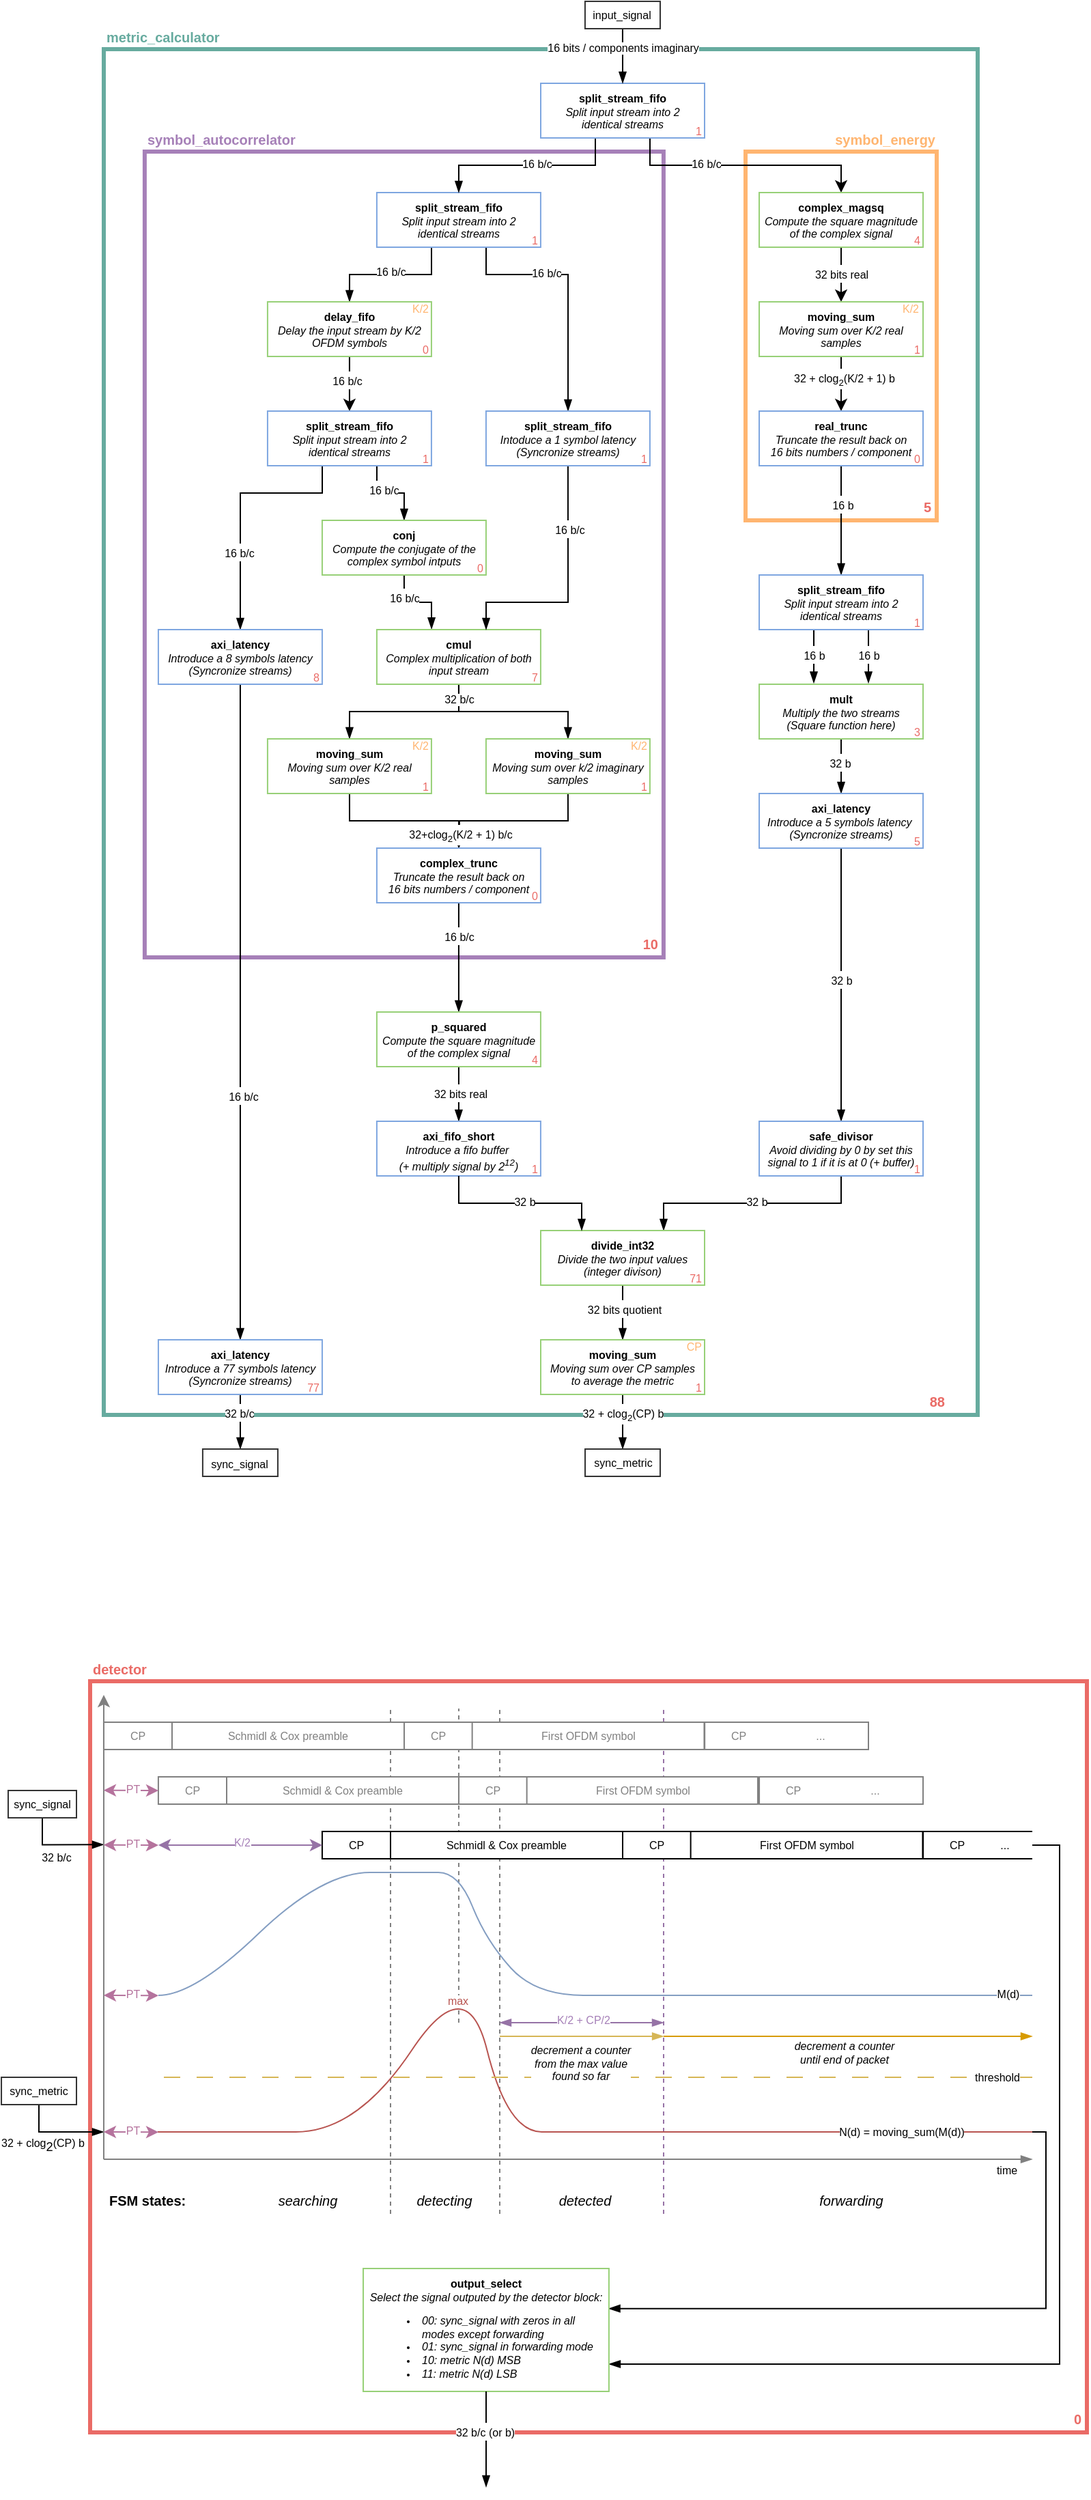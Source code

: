 <mxfile version="26.2.15">
  <diagram name="Page-1" id="AMtVWZxPCmcZlJui2JFJ">
    <mxGraphModel dx="1056" dy="625" grid="1" gridSize="10" guides="1" tooltips="1" connect="1" arrows="1" fold="1" page="1" pageScale="1" pageWidth="827" pageHeight="1169" math="0" shadow="0">
      <root>
        <mxCell id="0" />
        <mxCell id="1" parent="0" />
        <mxCell id="yB-q2PVRav_EBHRm1ZwY-75" value="" style="rounded=0;whiteSpace=wrap;html=1;fillColor=none;strokeColor=#EA6B66;strokeWidth=3;glass=0;shadow=0;connectable=1;allowArrows=0;editable=1;movable=1;resizable=1;rotatable=1;deletable=1;locked=0;" parent="1" vertex="1">
          <mxGeometry x="70" y="1250" width="730" height="550" as="geometry" />
        </mxCell>
        <mxCell id="_T2zJcq4_QJP5SfaKQ6C-51" value="" style="endArrow=none;dashed=1;html=1;rounded=0;fillColor=#d5e8d4;strokeColor=#808080;" parent="1" edge="1">
          <mxGeometry width="50" height="50" relative="1" as="geometry">
            <mxPoint x="339.96" y="1500" as="sourcePoint" />
            <mxPoint x="340" y="1270" as="targetPoint" />
          </mxGeometry>
        </mxCell>
        <mxCell id="_T2zJcq4_QJP5SfaKQ6C-133" value="max" style="edgeLabel;html=1;align=center;verticalAlign=middle;resizable=0;points=[];fontSize=8;fontColor=#B85450;" parent="_T2zJcq4_QJP5SfaKQ6C-51" vertex="1" connectable="0">
          <mxGeometry x="-0.883" relative="1" as="geometry">
            <mxPoint x="-1" y="-3" as="offset" />
          </mxGeometry>
        </mxCell>
        <mxCell id="_T2zJcq4_QJP5SfaKQ6C-47" value="" style="endArrow=none;dashed=1;html=1;rounded=0;fillColor=#e1d5e7;strokeColor=#9673a6;" parent="1" edge="1">
          <mxGeometry width="50" height="50" relative="1" as="geometry">
            <mxPoint x="490" y="1640" as="sourcePoint" />
            <mxPoint x="490" y="1270" as="targetPoint" />
          </mxGeometry>
        </mxCell>
        <mxCell id="_T2zJcq4_QJP5SfaKQ6C-127" value="" style="endArrow=none;dashed=1;html=1;rounded=0;fillColor=#d5e8d4;strokeColor=#808080;" parent="1" edge="1">
          <mxGeometry width="50" height="50" relative="1" as="geometry">
            <mxPoint x="370" y="1640" as="sourcePoint" />
            <mxPoint x="370" y="1270" as="targetPoint" />
          </mxGeometry>
        </mxCell>
        <mxCell id="_T2zJcq4_QJP5SfaKQ6C-50" value="" style="endArrow=none;dashed=1;html=1;rounded=0;fillColor=#d5e8d4;strokeColor=#808080;" parent="1" edge="1">
          <mxGeometry width="50" height="50" relative="1" as="geometry">
            <mxPoint x="290" y="1640" as="sourcePoint" />
            <mxPoint x="290" y="1270" as="targetPoint" />
          </mxGeometry>
        </mxCell>
        <mxCell id="A9EnLsKWtSBPzANMAu5m-102" value="" style="rounded=0;whiteSpace=wrap;html=1;fillColor=none;strokeColor=#67AB9F;strokeWidth=3;glass=0;shadow=0;connectable=1;allowArrows=0;editable=1;movable=1;resizable=1;rotatable=1;deletable=1;locked=0;" parent="1" vertex="1">
          <mxGeometry x="80" y="55" width="640" height="1000" as="geometry" />
        </mxCell>
        <mxCell id="A9EnLsKWtSBPzANMAu5m-67" value="" style="rounded=0;whiteSpace=wrap;html=1;fillColor=none;strokeColor=#FFB570;strokeWidth=3;glass=0;shadow=0;connectable=1;allowArrows=0;editable=1;movable=1;resizable=1;rotatable=1;deletable=1;locked=0;" parent="1" vertex="1">
          <mxGeometry x="550" y="130" width="140" height="270" as="geometry" />
        </mxCell>
        <mxCell id="A9EnLsKWtSBPzANMAu5m-37" value="" style="rounded=0;whiteSpace=wrap;html=1;fillColor=none;strokeColor=#A680B8;strokeWidth=3;glass=0;shadow=0;connectable=1;allowArrows=0;editable=1;movable=1;resizable=1;rotatable=1;deletable=1;locked=0;" parent="1" vertex="1">
          <mxGeometry x="109.96" y="130" width="380" height="590" as="geometry" />
        </mxCell>
        <mxCell id="A9EnLsKWtSBPzANMAu5m-18" style="edgeStyle=orthogonalEdgeStyle;rounded=0;orthogonalLoop=1;jettySize=auto;html=1;exitX=0.5;exitY=1;exitDx=0;exitDy=0;entryX=0.5;entryY=0;entryDx=0;entryDy=0;endArrow=blockThin;endFill=1;" parent="1" source="A9EnLsKWtSBPzANMAu5m-8" target="A9EnLsKWtSBPzANMAu5m-9" edge="1">
          <mxGeometry relative="1" as="geometry">
            <Array as="points">
              <mxPoint x="320" y="200" />
              <mxPoint x="320" y="220" />
              <mxPoint x="260" y="220" />
            </Array>
          </mxGeometry>
        </mxCell>
        <mxCell id="A9EnLsKWtSBPzANMAu5m-108" value="&lt;font style=&quot;font-size: 8px;&quot;&gt;16 b/c&lt;/font&gt;" style="edgeLabel;html=1;align=center;verticalAlign=middle;resizable=0;points=[];" parent="A9EnLsKWtSBPzANMAu5m-18" vertex="1" connectable="0">
          <mxGeometry x="0.173" relative="1" as="geometry">
            <mxPoint y="-3" as="offset" />
          </mxGeometry>
        </mxCell>
        <mxCell id="A9EnLsKWtSBPzANMAu5m-34" style="edgeStyle=orthogonalEdgeStyle;rounded=0;orthogonalLoop=1;jettySize=auto;html=1;exitX=0.5;exitY=1;exitDx=0;exitDy=0;endArrow=blockThin;endFill=1;" parent="1" source="A9EnLsKWtSBPzANMAu5m-8" target="A9EnLsKWtSBPzANMAu5m-17" edge="1">
          <mxGeometry relative="1" as="geometry">
            <Array as="points">
              <mxPoint x="360" y="200" />
              <mxPoint x="360" y="220" />
              <mxPoint x="420" y="220" />
            </Array>
          </mxGeometry>
        </mxCell>
        <mxCell id="A9EnLsKWtSBPzANMAu5m-109" value="&lt;font style=&quot;font-size: 8px;&quot;&gt;16 b/c&lt;/font&gt;" style="edgeLabel;html=1;align=center;verticalAlign=middle;resizable=0;points=[];" parent="A9EnLsKWtSBPzANMAu5m-34" vertex="1" connectable="0">
          <mxGeometry x="-0.16" y="-1" relative="1" as="geometry">
            <mxPoint y="-3" as="offset" />
          </mxGeometry>
        </mxCell>
        <mxCell id="A9EnLsKWtSBPzANMAu5m-8" value="&lt;font style=&quot;line-height: 100%;&quot;&gt;&lt;b&gt;split_stream_fifo&lt;/b&gt;&lt;br&gt;&lt;i&gt;Split input stream into 2 identical streams&lt;/i&gt;&lt;/font&gt;" style="whiteSpace=wrap;html=1;noLabel=0;portConstraintRotation=0;snapToPoint=0;verticalAlign=top;textDirection=ltr;fontSize=8;spacingRight=2;spacingLeft=2;strokeColor=#7EA6E0;" parent="1" vertex="1">
          <mxGeometry x="279.96" y="160" width="120" height="40" as="geometry" />
        </mxCell>
        <mxCell id="A9EnLsKWtSBPzANMAu5m-20" style="edgeStyle=orthogonalEdgeStyle;rounded=0;orthogonalLoop=1;jettySize=auto;html=1;exitX=0.5;exitY=1;exitDx=0;exitDy=0;entryX=0.5;entryY=0;entryDx=0;entryDy=0;" parent="1" source="A9EnLsKWtSBPzANMAu5m-9" target="A9EnLsKWtSBPzANMAu5m-10" edge="1">
          <mxGeometry relative="1" as="geometry" />
        </mxCell>
        <mxCell id="A9EnLsKWtSBPzANMAu5m-110" value="&lt;font style=&quot;font-size: 8px;&quot;&gt;16 b/c&lt;/font&gt;" style="edgeLabel;html=1;align=center;verticalAlign=middle;resizable=0;points=[];" parent="A9EnLsKWtSBPzANMAu5m-20" vertex="1" connectable="0">
          <mxGeometry x="0.113" y="-1" relative="1" as="geometry">
            <mxPoint x="-1" y="-6" as="offset" />
          </mxGeometry>
        </mxCell>
        <mxCell id="A9EnLsKWtSBPzANMAu5m-9" value="&lt;font style=&quot;line-height: 100%;&quot;&gt;&lt;b&gt;delay_fifo&lt;/b&gt;&lt;br&gt;&lt;i&gt;Delay the input stream by K/2 OFDM symbols&lt;/i&gt;&lt;/font&gt;" style="whiteSpace=wrap;html=1;noLabel=0;portConstraintRotation=0;snapToPoint=0;verticalAlign=top;textDirection=ltr;fontSize=8;spacingRight=2;spacingLeft=2;strokeColor=#97D077;" parent="1" vertex="1">
          <mxGeometry x="199.96" y="240" width="120" height="40" as="geometry" />
        </mxCell>
        <mxCell id="A9EnLsKWtSBPzANMAu5m-21" style="edgeStyle=orthogonalEdgeStyle;rounded=0;orthogonalLoop=1;jettySize=auto;html=1;exitX=0.5;exitY=1;exitDx=0;exitDy=0;entryX=0.5;entryY=0;entryDx=0;entryDy=0;endArrow=blockThin;endFill=1;" parent="1" source="A9EnLsKWtSBPzANMAu5m-10" target="A9EnLsKWtSBPzANMAu5m-12" edge="1">
          <mxGeometry relative="1" as="geometry">
            <Array as="points">
              <mxPoint x="280" y="360" />
              <mxPoint x="280" y="380" />
              <mxPoint x="300" y="380" />
            </Array>
          </mxGeometry>
        </mxCell>
        <mxCell id="A9EnLsKWtSBPzANMAu5m-112" value="&lt;font style=&quot;font-size: 8px;&quot;&gt;16 b/c&lt;/font&gt;" style="edgeLabel;html=1;align=center;verticalAlign=middle;resizable=0;points=[];" parent="A9EnLsKWtSBPzANMAu5m-21" vertex="1" connectable="0">
          <mxGeometry x="0.11" y="1" relative="1" as="geometry">
            <mxPoint y="-2" as="offset" />
          </mxGeometry>
        </mxCell>
        <mxCell id="A9EnLsKWtSBPzANMAu5m-22" style="edgeStyle=orthogonalEdgeStyle;rounded=0;orthogonalLoop=1;jettySize=auto;html=1;exitX=0.5;exitY=1;exitDx=0;exitDy=0;entryX=0.5;entryY=0;entryDx=0;entryDy=0;endArrow=blockThin;endFill=1;" parent="1" source="A9EnLsKWtSBPzANMAu5m-10" target="A9EnLsKWtSBPzANMAu5m-11" edge="1">
          <mxGeometry relative="1" as="geometry">
            <Array as="points">
              <mxPoint x="240" y="360" />
              <mxPoint x="240" y="380" />
              <mxPoint x="180" y="380" />
            </Array>
          </mxGeometry>
        </mxCell>
        <mxCell id="A9EnLsKWtSBPzANMAu5m-111" value="&lt;font style=&quot;font-size: 8px;&quot;&gt;16 b/c&lt;/font&gt;" style="edgeLabel;html=1;align=center;verticalAlign=middle;resizable=0;points=[];" parent="A9EnLsKWtSBPzANMAu5m-22" vertex="1" connectable="0">
          <mxGeometry x="0.418" y="-1" relative="1" as="geometry">
            <mxPoint y="1" as="offset" />
          </mxGeometry>
        </mxCell>
        <mxCell id="A9EnLsKWtSBPzANMAu5m-10" value="&lt;font style=&quot;line-height: 100%;&quot;&gt;&lt;b&gt;split_stream_fifo&lt;/b&gt;&lt;br&gt;&lt;i&gt;Split input stream into 2 identical streams&lt;/i&gt;&lt;/font&gt;" style="whiteSpace=wrap;html=1;noLabel=0;portConstraintRotation=0;snapToPoint=0;verticalAlign=top;textDirection=ltr;fontSize=8;spacingRight=2;spacingLeft=2;strokeColor=#7EA6E0;" parent="1" vertex="1">
          <mxGeometry x="199.96" y="320" width="120" height="40" as="geometry" />
        </mxCell>
        <mxCell id="A9EnLsKWtSBPzANMAu5m-31" style="edgeStyle=orthogonalEdgeStyle;rounded=0;orthogonalLoop=1;jettySize=auto;html=1;exitX=0.5;exitY=1;exitDx=0;exitDy=0;endArrow=blockThin;endFill=1;entryX=0.5;entryY=0;entryDx=0;entryDy=0;" parent="1" source="A9EnLsKWtSBPzANMAu5m-11" target="A9EnLsKWtSBPzANMAu5m-97" edge="1">
          <mxGeometry relative="1" as="geometry">
            <mxPoint x="140" y="760" as="targetPoint" />
            <Array as="points" />
          </mxGeometry>
        </mxCell>
        <mxCell id="A9EnLsKWtSBPzANMAu5m-141" value="&lt;font style=&quot;font-size: 8px;&quot;&gt;16 b/c&lt;/font&gt;" style="edgeLabel;html=1;align=center;verticalAlign=middle;resizable=0;points=[];" parent="A9EnLsKWtSBPzANMAu5m-31" vertex="1" connectable="0">
          <mxGeometry x="0.239" y="1" relative="1" as="geometry">
            <mxPoint x="1" y="3" as="offset" />
          </mxGeometry>
        </mxCell>
        <mxCell id="A9EnLsKWtSBPzANMAu5m-11" value="&lt;font style=&quot;line-height: 100%;&quot;&gt;&lt;b&gt;axi_latency&lt;/b&gt;&lt;br&gt;&lt;i&gt;Introduce a 8 symbols latency&lt;br&gt;(Syncronize streams)&lt;/i&gt;&lt;/font&gt;" style="whiteSpace=wrap;html=1;noLabel=0;portConstraintRotation=0;snapToPoint=0;verticalAlign=top;textDirection=ltr;fontSize=8;spacingRight=2;spacingLeft=2;strokeColor=#7EA6E0;" parent="1" vertex="1">
          <mxGeometry x="119.96" y="480" width="120" height="40" as="geometry" />
        </mxCell>
        <mxCell id="A9EnLsKWtSBPzANMAu5m-24" style="edgeStyle=orthogonalEdgeStyle;rounded=0;orthogonalLoop=1;jettySize=auto;html=1;exitX=0.5;exitY=1;exitDx=0;exitDy=0;entryX=0.334;entryY=-0.009;entryDx=0;entryDy=0;endArrow=blockThin;endFill=1;entryPerimeter=0;" parent="1" source="A9EnLsKWtSBPzANMAu5m-12" target="A9EnLsKWtSBPzANMAu5m-13" edge="1">
          <mxGeometry relative="1" as="geometry">
            <Array as="points">
              <mxPoint x="300" y="460" />
              <mxPoint x="320" y="460" />
            </Array>
          </mxGeometry>
        </mxCell>
        <mxCell id="A9EnLsKWtSBPzANMAu5m-114" value="&lt;font style=&quot;font-size: 8px;&quot;&gt;16 b/c&lt;/font&gt;" style="edgeLabel;html=1;align=center;verticalAlign=middle;resizable=0;points=[];" parent="A9EnLsKWtSBPzANMAu5m-24" vertex="1" connectable="0">
          <mxGeometry x="-0.458" relative="1" as="geometry">
            <mxPoint as="offset" />
          </mxGeometry>
        </mxCell>
        <mxCell id="A9EnLsKWtSBPzANMAu5m-12" value="&lt;font style=&quot;line-height: 100%;&quot;&gt;&lt;b&gt;conj&lt;/b&gt;&lt;br&gt;&lt;i&gt;Compute the conjugate of the complex symbol intputs&lt;/i&gt;&lt;/font&gt;" style="whiteSpace=wrap;html=1;noLabel=0;portConstraintRotation=0;snapToPoint=0;verticalAlign=top;textDirection=ltr;fontSize=8;spacingRight=2;spacingLeft=2;strokeColor=#97D077;" parent="1" vertex="1">
          <mxGeometry x="239.96" y="400" width="120" height="40" as="geometry" />
        </mxCell>
        <mxCell id="A9EnLsKWtSBPzANMAu5m-25" style="edgeStyle=orthogonalEdgeStyle;rounded=0;orthogonalLoop=1;jettySize=auto;html=1;exitX=0.5;exitY=1;exitDx=0;exitDy=0;entryX=0.5;entryY=0;entryDx=0;entryDy=0;endArrow=blockThin;endFill=1;" parent="1" source="A9EnLsKWtSBPzANMAu5m-13" target="A9EnLsKWtSBPzANMAu5m-14" edge="1">
          <mxGeometry relative="1" as="geometry" />
        </mxCell>
        <mxCell id="A9EnLsKWtSBPzANMAu5m-26" style="edgeStyle=orthogonalEdgeStyle;rounded=0;orthogonalLoop=1;jettySize=auto;html=1;exitX=0.5;exitY=1;exitDx=0;exitDy=0;entryX=0.5;entryY=0;entryDx=0;entryDy=0;endArrow=blockThin;endFill=1;" parent="1" source="A9EnLsKWtSBPzANMAu5m-13" target="A9EnLsKWtSBPzANMAu5m-15" edge="1">
          <mxGeometry relative="1" as="geometry" />
        </mxCell>
        <mxCell id="A9EnLsKWtSBPzANMAu5m-115" value="&lt;font&gt;32 b/c&lt;/font&gt;" style="edgeLabel;html=1;align=center;verticalAlign=middle;resizable=0;points=[];fontSize=8;" parent="A9EnLsKWtSBPzANMAu5m-26" vertex="1" connectable="0">
          <mxGeometry x="-0.817" relative="1" as="geometry">
            <mxPoint as="offset" />
          </mxGeometry>
        </mxCell>
        <mxCell id="A9EnLsKWtSBPzANMAu5m-13" value="&lt;font style=&quot;line-height: 100%;&quot;&gt;&lt;b&gt;cmul&lt;/b&gt;&lt;br&gt;&lt;i&gt;Complex multiplication of both input stream&lt;/i&gt;&lt;/font&gt;" style="whiteSpace=wrap;html=1;noLabel=0;portConstraintRotation=0;snapToPoint=0;verticalAlign=top;textDirection=ltr;fontSize=8;spacingRight=2;spacingLeft=2;strokeColor=#97D077;" parent="1" vertex="1">
          <mxGeometry x="279.96" y="480" width="120" height="40" as="geometry" />
        </mxCell>
        <mxCell id="A9EnLsKWtSBPzANMAu5m-27" style="edgeStyle=orthogonalEdgeStyle;rounded=0;orthogonalLoop=1;jettySize=auto;html=1;exitX=0.5;exitY=1;exitDx=0;exitDy=0;endArrow=blockThin;endFill=1;" parent="1" source="A9EnLsKWtSBPzANMAu5m-14" target="A9EnLsKWtSBPzANMAu5m-16" edge="1">
          <mxGeometry relative="1" as="geometry" />
        </mxCell>
        <mxCell id="A9EnLsKWtSBPzANMAu5m-14" value="&lt;font style=&quot;line-height: 100%;&quot;&gt;&lt;b&gt;moving_sum&lt;/b&gt;&lt;/font&gt;&lt;div&gt;&lt;font style=&quot;line-height: 100%;&quot;&gt;&lt;i&gt;Moving sum over K/2 real samples&lt;/i&gt;&lt;/font&gt;&lt;/div&gt;" style="whiteSpace=wrap;html=1;noLabel=0;portConstraintRotation=0;snapToPoint=0;verticalAlign=top;textDirection=ltr;fontSize=8;spacingRight=2;spacingLeft=2;strokeColor=#97D077;" parent="1" vertex="1">
          <mxGeometry x="199.96" y="560" width="120" height="40" as="geometry" />
        </mxCell>
        <mxCell id="A9EnLsKWtSBPzANMAu5m-28" style="edgeStyle=orthogonalEdgeStyle;rounded=0;orthogonalLoop=1;jettySize=auto;html=1;exitX=0.5;exitY=1;exitDx=0;exitDy=0;endArrow=blockThin;endFill=1;" parent="1" source="A9EnLsKWtSBPzANMAu5m-15" edge="1">
          <mxGeometry relative="1" as="geometry">
            <mxPoint x="339.96" y="640" as="targetPoint" />
          </mxGeometry>
        </mxCell>
        <mxCell id="A9EnLsKWtSBPzANMAu5m-116" value="&lt;font style=&quot;font-size: 8px;&quot;&gt;32+clog&lt;sub style=&quot;&quot;&gt;2&lt;/sub&gt;(K/2 + 1) b/c&lt;/font&gt;" style="edgeLabel;html=1;align=center;verticalAlign=middle;resizable=0;points=[];" parent="A9EnLsKWtSBPzANMAu5m-28" vertex="1" connectable="0">
          <mxGeometry x="0.834" y="1" relative="1" as="geometry">
            <mxPoint as="offset" />
          </mxGeometry>
        </mxCell>
        <mxCell id="A9EnLsKWtSBPzANMAu5m-15" value="&lt;font style=&quot;line-height: 100%;&quot;&gt;&lt;b&gt;moving_sum&lt;/b&gt;&lt;/font&gt;&lt;div&gt;&lt;font style=&quot;line-height: 100%;&quot;&gt;&lt;i&gt;Moving sum over k/2 imaginary samples&lt;/i&gt;&lt;/font&gt;&lt;/div&gt;" style="whiteSpace=wrap;html=1;noLabel=0;portConstraintRotation=0;snapToPoint=0;verticalAlign=top;textDirection=ltr;fontSize=8;spacingRight=2;spacingLeft=2;strokeColor=#97D077;" parent="1" vertex="1">
          <mxGeometry x="359.96" y="560" width="120" height="40" as="geometry" />
        </mxCell>
        <mxCell id="A9EnLsKWtSBPzANMAu5m-30" style="edgeStyle=orthogonalEdgeStyle;rounded=0;orthogonalLoop=1;jettySize=auto;html=1;exitX=0.5;exitY=1;exitDx=0;exitDy=0;endArrow=blockThin;endFill=1;entryX=0.5;entryY=0;entryDx=0;entryDy=0;" parent="1" source="A9EnLsKWtSBPzANMAu5m-16" target="A9EnLsKWtSBPzANMAu5m-71" edge="1">
          <mxGeometry relative="1" as="geometry">
            <mxPoint x="359.96" y="760" as="targetPoint" />
            <Array as="points" />
          </mxGeometry>
        </mxCell>
        <mxCell id="A9EnLsKWtSBPzANMAu5m-121" value="&lt;font style=&quot;font-size: 8px;&quot;&gt;16 b/c&lt;/font&gt;" style="edgeLabel;html=1;align=center;verticalAlign=middle;resizable=0;points=[];" parent="A9EnLsKWtSBPzANMAu5m-30" vertex="1" connectable="0">
          <mxGeometry x="-0.4" relative="1" as="geometry">
            <mxPoint as="offset" />
          </mxGeometry>
        </mxCell>
        <mxCell id="A9EnLsKWtSBPzANMAu5m-16" value="&lt;div&gt;&lt;b&gt;complex_trunc&lt;/b&gt;&lt;/div&gt;&lt;font style=&quot;line-height: 100%;&quot;&gt;&lt;i&gt;Truncate the result back on &lt;br&gt;16 bits numbers / component&lt;/i&gt;&lt;/font&gt;" style="whiteSpace=wrap;html=1;noLabel=0;portConstraintRotation=0;snapToPoint=0;verticalAlign=top;textDirection=ltr;fontSize=8;spacingRight=2;spacingLeft=2;strokeColor=#7EA6E0;" parent="1" vertex="1">
          <mxGeometry x="279.96" y="640" width="120" height="40" as="geometry" />
        </mxCell>
        <mxCell id="A9EnLsKWtSBPzANMAu5m-33" style="edgeStyle=orthogonalEdgeStyle;rounded=0;orthogonalLoop=1;jettySize=auto;html=1;exitX=0.5;exitY=1;exitDx=0;exitDy=0;endArrow=blockThin;endFill=1;" parent="1" source="A9EnLsKWtSBPzANMAu5m-17" target="A9EnLsKWtSBPzANMAu5m-13" edge="1">
          <mxGeometry relative="1" as="geometry">
            <Array as="points">
              <mxPoint x="420" y="460" />
              <mxPoint x="360" y="460" />
            </Array>
          </mxGeometry>
        </mxCell>
        <mxCell id="A9EnLsKWtSBPzANMAu5m-113" value="&lt;font style=&quot;font-size: 8px;&quot;&gt;16 b/c&lt;/font&gt;" style="edgeLabel;html=1;align=center;verticalAlign=middle;resizable=0;points=[];" parent="A9EnLsKWtSBPzANMAu5m-33" vertex="1" connectable="0">
          <mxGeometry x="-0.647" y="1" relative="1" as="geometry">
            <mxPoint y="14" as="offset" />
          </mxGeometry>
        </mxCell>
        <mxCell id="A9EnLsKWtSBPzANMAu5m-17" value="&lt;font style=&quot;line-height: 100%;&quot;&gt;&lt;b&gt;split_stream_fifo&lt;/b&gt;&lt;br&gt;&lt;i&gt;Intoduce a 1 symbol latency&lt;br&gt;&lt;/i&gt;&lt;i&gt;(Syncronize streams)&lt;/i&gt;&lt;i&gt;&lt;/i&gt;&lt;/font&gt;" style="whiteSpace=wrap;html=1;noLabel=0;portConstraintRotation=0;snapToPoint=0;verticalAlign=top;textDirection=ltr;fontSize=8;spacingRight=2;spacingLeft=2;strokeColor=#7EA6E0;" parent="1" vertex="1">
          <mxGeometry x="359.96" y="320" width="120" height="40" as="geometry" />
        </mxCell>
        <mxCell id="A9EnLsKWtSBPzANMAu5m-36" style="edgeStyle=orthogonalEdgeStyle;rounded=0;orthogonalLoop=1;jettySize=auto;html=1;exitX=0.25;exitY=1;exitDx=0;exitDy=0;entryX=0.5;entryY=0;entryDx=0;entryDy=0;endArrow=blockThin;endFill=1;" parent="1" source="A9EnLsKWtSBPzANMAu5m-35" target="A9EnLsKWtSBPzANMAu5m-8" edge="1">
          <mxGeometry relative="1" as="geometry">
            <mxPoint x="499.96" y="120" as="sourcePoint" />
            <Array as="points">
              <mxPoint x="440" y="120" />
              <mxPoint x="440" y="140" />
              <mxPoint x="340" y="140" />
            </Array>
          </mxGeometry>
        </mxCell>
        <mxCell id="A9EnLsKWtSBPzANMAu5m-107" value="&lt;font style=&quot;font-size: 8px;&quot;&gt;16 b/c&lt;/font&gt;" style="edgeLabel;html=1;align=center;verticalAlign=middle;resizable=0;points=[];" parent="A9EnLsKWtSBPzANMAu5m-36" vertex="1" connectable="0">
          <mxGeometry x="-0.021" y="2" relative="1" as="geometry">
            <mxPoint y="-4" as="offset" />
          </mxGeometry>
        </mxCell>
        <mxCell id="A9EnLsKWtSBPzANMAu5m-58" style="edgeStyle=orthogonalEdgeStyle;rounded=0;orthogonalLoop=1;jettySize=auto;html=1;exitX=0.75;exitY=1;exitDx=0;exitDy=0;entryX=0.5;entryY=0;entryDx=0;entryDy=0;" parent="1" source="A9EnLsKWtSBPzANMAu5m-35" target="A9EnLsKWtSBPzANMAu5m-56" edge="1">
          <mxGeometry relative="1" as="geometry">
            <Array as="points">
              <mxPoint x="480" y="120" />
              <mxPoint x="480" y="140" />
              <mxPoint x="620" y="140" />
            </Array>
          </mxGeometry>
        </mxCell>
        <mxCell id="A9EnLsKWtSBPzANMAu5m-123" value="&lt;font style=&quot;font-size: 8px;&quot;&gt;16 b/c&lt;/font&gt;" style="edgeLabel;html=1;align=center;verticalAlign=middle;resizable=0;points=[];" parent="A9EnLsKWtSBPzANMAu5m-58" vertex="1" connectable="0">
          <mxGeometry x="-0.258" y="-2" relative="1" as="geometry">
            <mxPoint y="-4" as="offset" />
          </mxGeometry>
        </mxCell>
        <mxCell id="A9EnLsKWtSBPzANMAu5m-35" value="&lt;font style=&quot;line-height: 100%;&quot;&gt;&lt;b&gt;split_stream_fifo&lt;/b&gt;&lt;br&gt;&lt;i&gt;Split input stream into 2 identical streams&lt;/i&gt;&lt;/font&gt;" style="whiteSpace=wrap;html=1;noLabel=0;portConstraintRotation=0;snapToPoint=0;verticalAlign=top;textDirection=ltr;fontSize=8;spacingRight=2;spacingLeft=2;strokeColor=#7EA6E0;" parent="1" vertex="1">
          <mxGeometry x="400" y="80" width="120" height="40" as="geometry" />
        </mxCell>
        <mxCell id="A9EnLsKWtSBPzANMAu5m-39" value="&lt;b&gt;symbol_autocorrelator&lt;/b&gt;" style="text;html=1;align=left;verticalAlign=bottom;resizable=0;points=[];autosize=1;strokeColor=none;fillColor=none;fontSize=10;fontColor=light-dark(#A680B8,#EDEDED);" parent="1" vertex="1">
          <mxGeometry x="109.96" y="100" width="130" height="30" as="geometry" />
        </mxCell>
        <mxCell id="A9EnLsKWtSBPzANMAu5m-43" value="1" style="rounded=0;whiteSpace=wrap;html=1;fillColor=none;strokeColor=none;fontSize=8;fontColor=#EA6B66;align=right;" parent="1" vertex="1">
          <mxGeometry x="500" y="110" width="20" height="10" as="geometry" />
        </mxCell>
        <mxCell id="A9EnLsKWtSBPzANMAu5m-44" value="1" style="rounded=0;whiteSpace=wrap;html=1;fillColor=none;strokeColor=none;fontSize=8;fontColor=#EA6B66;align=right;" parent="1" vertex="1">
          <mxGeometry x="379.96" y="190" width="20" height="10" as="geometry" />
        </mxCell>
        <mxCell id="A9EnLsKWtSBPzANMAu5m-45" value="0" style="rounded=0;whiteSpace=wrap;html=1;fillColor=none;strokeColor=none;fontSize=8;fontColor=#EA6B66;align=right;" parent="1" vertex="1">
          <mxGeometry x="299.96" y="270" width="20" height="10" as="geometry" />
        </mxCell>
        <mxCell id="A9EnLsKWtSBPzANMAu5m-46" value="1" style="rounded=0;whiteSpace=wrap;html=1;fillColor=none;strokeColor=none;fontSize=8;fontColor=#EA6B66;align=right;" parent="1" vertex="1">
          <mxGeometry x="299.96" y="350" width="20" height="10" as="geometry" />
        </mxCell>
        <mxCell id="A9EnLsKWtSBPzANMAu5m-47" value="1" style="rounded=0;whiteSpace=wrap;html=1;fillColor=none;strokeColor=none;fontSize=8;fontColor=#EA6B66;align=right;" parent="1" vertex="1">
          <mxGeometry x="459.96" y="350" width="20" height="10" as="geometry" />
        </mxCell>
        <mxCell id="A9EnLsKWtSBPzANMAu5m-48" value="0" style="rounded=0;whiteSpace=wrap;html=1;fillColor=none;strokeColor=none;fontSize=8;fontColor=#EA6B66;align=right;" parent="1" vertex="1">
          <mxGeometry x="339.96" y="430" width="20" height="10" as="geometry" />
        </mxCell>
        <mxCell id="A9EnLsKWtSBPzANMAu5m-49" value="7" style="rounded=0;whiteSpace=wrap;html=1;fillColor=none;strokeColor=none;fontSize=8;fontColor=#EA6B66;align=right;" parent="1" vertex="1">
          <mxGeometry x="379.96" y="510" width="20" height="10" as="geometry" />
        </mxCell>
        <mxCell id="A9EnLsKWtSBPzANMAu5m-50" value="8" style="rounded=0;whiteSpace=wrap;html=1;fillColor=none;strokeColor=none;fontSize=8;fontColor=#EA6B66;align=right;" parent="1" vertex="1">
          <mxGeometry x="219.96" y="510" width="20" height="10" as="geometry" />
        </mxCell>
        <mxCell id="A9EnLsKWtSBPzANMAu5m-51" value="1" style="rounded=0;whiteSpace=wrap;html=1;fillColor=none;strokeColor=none;fontSize=8;fontColor=#EA6B66;align=right;" parent="1" vertex="1">
          <mxGeometry x="299.96" y="590" width="20" height="10" as="geometry" />
        </mxCell>
        <mxCell id="A9EnLsKWtSBPzANMAu5m-52" value="1" style="rounded=0;whiteSpace=wrap;html=1;fillColor=none;strokeColor=none;fontSize=8;fontColor=#EA6B66;align=right;" parent="1" vertex="1">
          <mxGeometry x="459.96" y="590" width="20" height="10" as="geometry" />
        </mxCell>
        <mxCell id="A9EnLsKWtSBPzANMAu5m-53" value="0" style="rounded=0;whiteSpace=wrap;html=1;fillColor=none;strokeColor=none;fontSize=8;fontColor=#EA6B66;align=right;" parent="1" vertex="1">
          <mxGeometry x="379.96" y="670" width="20" height="10" as="geometry" />
        </mxCell>
        <mxCell id="A9EnLsKWtSBPzANMAu5m-54" value="&lt;b&gt;10&lt;/b&gt;" style="rounded=0;whiteSpace=wrap;html=1;fillColor=none;strokeColor=none;fontSize=10;fontColor=#EA6B66;align=right;" parent="1" vertex="1">
          <mxGeometry x="457.96" y="700" width="30" height="20" as="geometry" />
        </mxCell>
        <mxCell id="A9EnLsKWtSBPzANMAu5m-60" style="edgeStyle=orthogonalEdgeStyle;rounded=0;orthogonalLoop=1;jettySize=auto;html=1;exitX=0.5;exitY=1;exitDx=0;exitDy=0;entryX=0.5;entryY=0;entryDx=0;entryDy=0;" parent="1" source="A9EnLsKWtSBPzANMAu5m-56" target="A9EnLsKWtSBPzANMAu5m-59" edge="1">
          <mxGeometry relative="1" as="geometry" />
        </mxCell>
        <mxCell id="A9EnLsKWtSBPzANMAu5m-124" value="&lt;font style=&quot;font-size: 8px;&quot;&gt;32 bits real&lt;/font&gt;" style="edgeLabel;html=1;align=center;verticalAlign=middle;resizable=0;points=[];" parent="A9EnLsKWtSBPzANMAu5m-60" vertex="1" connectable="0">
          <mxGeometry x="-0.039" relative="1" as="geometry">
            <mxPoint as="offset" />
          </mxGeometry>
        </mxCell>
        <mxCell id="A9EnLsKWtSBPzANMAu5m-56" value="&lt;div&gt;&lt;b&gt;complex_magsq&lt;/b&gt;&lt;/div&gt;&lt;font style=&quot;line-height: 100%;&quot;&gt;&lt;i&gt;Compute the square magnitude of the complex signal&lt;/i&gt;&lt;/font&gt;" style="whiteSpace=wrap;html=1;noLabel=0;portConstraintRotation=0;snapToPoint=0;verticalAlign=top;textDirection=ltr;fontSize=8;spacingRight=2;spacingLeft=2;strokeColor=#97D077;" parent="1" vertex="1">
          <mxGeometry x="560" y="160" width="120" height="40" as="geometry" />
        </mxCell>
        <mxCell id="A9EnLsKWtSBPzANMAu5m-57" value="4" style="rounded=0;whiteSpace=wrap;html=1;fillColor=none;strokeColor=none;fontSize=8;fontColor=#EA6B66;align=right;" parent="1" vertex="1">
          <mxGeometry x="660" y="190" width="20" height="10" as="geometry" />
        </mxCell>
        <mxCell id="A9EnLsKWtSBPzANMAu5m-64" style="edgeStyle=orthogonalEdgeStyle;rounded=0;orthogonalLoop=1;jettySize=auto;html=1;exitX=0.5;exitY=1;exitDx=0;exitDy=0;entryX=0.5;entryY=0;entryDx=0;entryDy=0;" parent="1" source="A9EnLsKWtSBPzANMAu5m-59" target="A9EnLsKWtSBPzANMAu5m-62" edge="1">
          <mxGeometry relative="1" as="geometry" />
        </mxCell>
        <mxCell id="A9EnLsKWtSBPzANMAu5m-125" value="&lt;font style=&quot;font-size: 8px;&quot;&gt;32 + clog&lt;sub style=&quot;&quot;&gt;2&lt;/sub&gt;(K/2 + 1) b&lt;/font&gt;" style="edgeLabel;html=1;align=center;verticalAlign=middle;resizable=0;points=[];" parent="A9EnLsKWtSBPzANMAu5m-64" vertex="1" connectable="0">
          <mxGeometry x="-0.213" y="2" relative="1" as="geometry">
            <mxPoint as="offset" />
          </mxGeometry>
        </mxCell>
        <mxCell id="A9EnLsKWtSBPzANMAu5m-59" value="&lt;font style=&quot;line-height: 100%;&quot;&gt;&lt;b&gt;moving_sum&lt;/b&gt;&lt;/font&gt;&lt;div&gt;&lt;font style=&quot;line-height: 100%;&quot;&gt;&lt;i&gt;Moving sum over K/2 real samples&lt;/i&gt;&lt;/font&gt;&lt;/div&gt;" style="whiteSpace=wrap;html=1;noLabel=0;portConstraintRotation=0;snapToPoint=0;verticalAlign=top;textDirection=ltr;fontSize=8;spacingRight=2;spacingLeft=2;strokeColor=#97D077;" parent="1" vertex="1">
          <mxGeometry x="560" y="240" width="120" height="40" as="geometry" />
        </mxCell>
        <mxCell id="A9EnLsKWtSBPzANMAu5m-61" value="1" style="rounded=0;whiteSpace=wrap;html=1;fillColor=none;strokeColor=none;fontSize=8;fontColor=#EA6B66;align=right;" parent="1" vertex="1">
          <mxGeometry x="660" y="270" width="20" height="10" as="geometry" />
        </mxCell>
        <mxCell id="A9EnLsKWtSBPzANMAu5m-66" style="edgeStyle=orthogonalEdgeStyle;rounded=0;orthogonalLoop=1;jettySize=auto;html=1;exitX=0.5;exitY=1;exitDx=0;exitDy=0;endArrow=blockThin;endFill=1;" parent="1" source="A9EnLsKWtSBPzANMAu5m-62" edge="1">
          <mxGeometry relative="1" as="geometry">
            <mxPoint x="620" y="440" as="targetPoint" />
          </mxGeometry>
        </mxCell>
        <mxCell id="A9EnLsKWtSBPzANMAu5m-126" value="&lt;font style=&quot;font-size: 8px;&quot;&gt;16 b&lt;/font&gt;" style="edgeLabel;html=1;align=center;verticalAlign=middle;resizable=0;points=[];" parent="A9EnLsKWtSBPzANMAu5m-66" vertex="1" connectable="0">
          <mxGeometry x="-0.317" y="1" relative="1" as="geometry">
            <mxPoint as="offset" />
          </mxGeometry>
        </mxCell>
        <mxCell id="A9EnLsKWtSBPzANMAu5m-62" value="&lt;font style=&quot;line-height: 100%;&quot;&gt;&lt;b&gt;real_trunc&lt;/b&gt;&lt;br&gt;&lt;i&gt;Truncate the result back on &lt;br&gt;16 bits numbers / component&lt;/i&gt;&lt;/font&gt;" style="whiteSpace=wrap;html=1;noLabel=0;portConstraintRotation=0;snapToPoint=0;verticalAlign=top;textDirection=ltr;fontSize=8;spacingRight=2;spacingLeft=2;strokeColor=#7EA6E0;" parent="1" vertex="1">
          <mxGeometry x="560" y="320" width="120" height="40" as="geometry" />
        </mxCell>
        <mxCell id="A9EnLsKWtSBPzANMAu5m-68" value="&lt;b&gt;symbol_energy&lt;/b&gt;" style="text;html=1;align=right;verticalAlign=bottom;resizable=0;points=[];autosize=1;strokeColor=none;fillColor=none;fontSize=10;fontColor=light-dark(#FFB570,#EDEDED);" parent="1" vertex="1">
          <mxGeometry x="590" y="100" width="100" height="30" as="geometry" />
        </mxCell>
        <mxCell id="A9EnLsKWtSBPzANMAu5m-69" value="0" style="rounded=0;whiteSpace=wrap;html=1;fillColor=none;strokeColor=none;fontSize=8;fontColor=#EA6B66;align=right;" parent="1" vertex="1">
          <mxGeometry x="660" y="350" width="20" height="10" as="geometry" />
        </mxCell>
        <mxCell id="A9EnLsKWtSBPzANMAu5m-70" value="&lt;b&gt;5&lt;/b&gt;" style="rounded=0;whiteSpace=wrap;html=1;fillColor=none;strokeColor=none;fontSize=10;fontColor=#EA6B66;align=right;" parent="1" vertex="1">
          <mxGeometry x="658" y="380" width="30" height="20" as="geometry" />
        </mxCell>
        <mxCell id="A9EnLsKWtSBPzANMAu5m-84" style="edgeStyle=orthogonalEdgeStyle;rounded=0;orthogonalLoop=1;jettySize=auto;html=1;exitX=0.5;exitY=1;exitDx=0;exitDy=0;endArrow=blockThin;endFill=1;" parent="1" source="A9EnLsKWtSBPzANMAu5m-71" target="A9EnLsKWtSBPzANMAu5m-82" edge="1">
          <mxGeometry relative="1" as="geometry" />
        </mxCell>
        <mxCell id="A9EnLsKWtSBPzANMAu5m-122" value="&lt;font style=&quot;font-size: 8px;&quot;&gt;32 bits real&lt;/font&gt;" style="edgeLabel;html=1;align=center;verticalAlign=middle;resizable=0;points=[];" parent="A9EnLsKWtSBPzANMAu5m-84" vertex="1" connectable="0">
          <mxGeometry x="-0.039" y="1" relative="1" as="geometry">
            <mxPoint as="offset" />
          </mxGeometry>
        </mxCell>
        <mxCell id="A9EnLsKWtSBPzANMAu5m-71" value="&lt;font style=&quot;line-height: 100%;&quot;&gt;&lt;b&gt;p_squared&lt;/b&gt;&lt;br&gt;&lt;i&gt;Compute the square magnitude of the complex signal&lt;/i&gt;&lt;/font&gt;" style="whiteSpace=wrap;html=1;noLabel=0;portConstraintRotation=0;snapToPoint=0;verticalAlign=top;textDirection=ltr;fontSize=8;spacingRight=2;spacingLeft=2;strokeColor=#97D077;" parent="1" vertex="1">
          <mxGeometry x="279.96" y="760" width="120" height="40" as="geometry" />
        </mxCell>
        <mxCell id="A9EnLsKWtSBPzANMAu5m-72" value="4" style="rounded=0;whiteSpace=wrap;html=1;fillColor=none;strokeColor=none;fontSize=8;fontColor=#EA6B66;align=right;" parent="1" vertex="1">
          <mxGeometry x="379.96" y="790" width="20" height="10" as="geometry" />
        </mxCell>
        <mxCell id="A9EnLsKWtSBPzANMAu5m-76" style="edgeStyle=orthogonalEdgeStyle;rounded=0;orthogonalLoop=1;jettySize=auto;html=1;exitX=0.25;exitY=1;exitDx=0;exitDy=0;entryX=0.341;entryY=-0.02;entryDx=0;entryDy=0;endArrow=blockThin;endFill=1;entryPerimeter=0;" parent="1" source="A9EnLsKWtSBPzANMAu5m-73" target="A9EnLsKWtSBPzANMAu5m-75" edge="1">
          <mxGeometry relative="1" as="geometry">
            <Array as="points">
              <mxPoint x="600" y="480" />
              <mxPoint x="600" y="519" />
            </Array>
          </mxGeometry>
        </mxCell>
        <mxCell id="A9EnLsKWtSBPzANMAu5m-127" value="&lt;font style=&quot;font-size: 8px;&quot;&gt;16 b&lt;/font&gt;" style="edgeLabel;html=1;align=center;verticalAlign=middle;resizable=0;points=[];" parent="A9EnLsKWtSBPzANMAu5m-76" vertex="1" connectable="0">
          <mxGeometry x="0.166" relative="1" as="geometry">
            <mxPoint y="-1" as="offset" />
          </mxGeometry>
        </mxCell>
        <mxCell id="A9EnLsKWtSBPzANMAu5m-77" style="edgeStyle=orthogonalEdgeStyle;rounded=0;orthogonalLoop=1;jettySize=auto;html=1;exitX=0.75;exitY=1;exitDx=0;exitDy=0;entryX=0.674;entryY=-0.02;entryDx=0;entryDy=0;endArrow=blockThin;endFill=1;entryPerimeter=0;" parent="1" source="A9EnLsKWtSBPzANMAu5m-73" target="A9EnLsKWtSBPzANMAu5m-75" edge="1">
          <mxGeometry relative="1" as="geometry">
            <Array as="points">
              <mxPoint x="640" y="480" />
              <mxPoint x="640" y="519" />
            </Array>
          </mxGeometry>
        </mxCell>
        <mxCell id="A9EnLsKWtSBPzANMAu5m-128" value="&lt;font style=&quot;font-size: 8px;&quot;&gt;16 b&lt;/font&gt;" style="edgeLabel;html=1;align=center;verticalAlign=middle;resizable=0;points=[];" parent="A9EnLsKWtSBPzANMAu5m-77" vertex="1" connectable="0">
          <mxGeometry x="0.08" relative="1" as="geometry">
            <mxPoint y="1" as="offset" />
          </mxGeometry>
        </mxCell>
        <mxCell id="A9EnLsKWtSBPzANMAu5m-73" value="&lt;font style=&quot;line-height: 100%;&quot;&gt;&lt;b&gt;split_stream_fifo&lt;/b&gt;&lt;br&gt;&lt;i&gt;Split input stream into 2 identical streams&lt;/i&gt;&lt;/font&gt;" style="whiteSpace=wrap;html=1;noLabel=0;portConstraintRotation=0;snapToPoint=0;verticalAlign=top;textDirection=ltr;fontSize=8;spacingRight=2;spacingLeft=2;strokeColor=#7EA6E0;" parent="1" vertex="1">
          <mxGeometry x="560" y="440" width="120" height="40" as="geometry" />
        </mxCell>
        <mxCell id="A9EnLsKWtSBPzANMAu5m-74" value="1" style="rounded=0;whiteSpace=wrap;html=1;fillColor=none;strokeColor=none;fontSize=8;fontColor=#EA6B66;align=right;" parent="1" vertex="1">
          <mxGeometry x="660" y="470" width="20" height="10" as="geometry" />
        </mxCell>
        <mxCell id="A9EnLsKWtSBPzANMAu5m-80" style="edgeStyle=orthogonalEdgeStyle;rounded=0;orthogonalLoop=1;jettySize=auto;html=1;exitX=0.5;exitY=1;exitDx=0;exitDy=0;entryX=0.5;entryY=0;entryDx=0;entryDy=0;endArrow=blockThin;endFill=1;" parent="1" source="A9EnLsKWtSBPzANMAu5m-75" target="A9EnLsKWtSBPzANMAu5m-79" edge="1">
          <mxGeometry relative="1" as="geometry" />
        </mxCell>
        <mxCell id="A9EnLsKWtSBPzANMAu5m-129" value="&lt;font style=&quot;font-size: 8px;&quot;&gt;32 b&lt;/font&gt;" style="edgeLabel;html=1;align=center;verticalAlign=middle;resizable=0;points=[];" parent="A9EnLsKWtSBPzANMAu5m-80" vertex="1" connectable="0">
          <mxGeometry x="-0.148" y="-1" relative="1" as="geometry">
            <mxPoint as="offset" />
          </mxGeometry>
        </mxCell>
        <mxCell id="A9EnLsKWtSBPzANMAu5m-75" value="&lt;font style=&quot;line-height: 100%;&quot;&gt;&lt;b&gt;mult&lt;/b&gt;&lt;br&gt;&lt;i&gt;Multiply the two streams (Square function here)&lt;/i&gt;&lt;/font&gt;" style="whiteSpace=wrap;html=1;noLabel=0;portConstraintRotation=0;snapToPoint=0;verticalAlign=top;textDirection=ltr;fontSize=8;spacingRight=2;spacingLeft=2;strokeColor=#97D077;" parent="1" vertex="1">
          <mxGeometry x="560" y="520" width="120" height="40" as="geometry" />
        </mxCell>
        <mxCell id="A9EnLsKWtSBPzANMAu5m-78" value="3" style="rounded=0;whiteSpace=wrap;html=1;fillColor=none;strokeColor=none;fontSize=8;fontColor=#EA6B66;align=right;" parent="1" vertex="1">
          <mxGeometry x="660" y="550" width="20" height="10" as="geometry" />
        </mxCell>
        <mxCell id="A9EnLsKWtSBPzANMAu5m-88" style="edgeStyle=orthogonalEdgeStyle;rounded=0;orthogonalLoop=1;jettySize=auto;html=1;exitX=0.5;exitY=1;exitDx=0;exitDy=0;entryX=0.5;entryY=0;entryDx=0;entryDy=0;endArrow=blockThin;endFill=1;" parent="1" source="A9EnLsKWtSBPzANMAu5m-79" target="A9EnLsKWtSBPzANMAu5m-87" edge="1">
          <mxGeometry relative="1" as="geometry" />
        </mxCell>
        <mxCell id="A9EnLsKWtSBPzANMAu5m-137" value="&lt;font style=&quot;font-size: 8px;&quot;&gt;32 b&lt;/font&gt;" style="edgeLabel;html=1;align=center;verticalAlign=middle;resizable=0;points=[];" parent="A9EnLsKWtSBPzANMAu5m-88" vertex="1" connectable="0">
          <mxGeometry x="-0.043" relative="1" as="geometry">
            <mxPoint as="offset" />
          </mxGeometry>
        </mxCell>
        <mxCell id="A9EnLsKWtSBPzANMAu5m-79" value="&lt;font style=&quot;line-height: 100%;&quot;&gt;&lt;b&gt;axi_latency&lt;/b&gt;&lt;br&gt;&lt;i&gt;Introduce a 5 symbols latency&amp;nbsp;&lt;br&gt;&lt;/i&gt;&lt;i&gt;(Syncronize streams)&lt;/i&gt;&lt;i&gt;&lt;/i&gt;&lt;/font&gt;" style="whiteSpace=wrap;html=1;noLabel=0;portConstraintRotation=0;snapToPoint=0;verticalAlign=top;textDirection=ltr;fontSize=8;spacingRight=2;spacingLeft=2;strokeColor=#7EA6E0;" parent="1" vertex="1">
          <mxGeometry x="560" y="600" width="120" height="40" as="geometry" />
        </mxCell>
        <mxCell id="A9EnLsKWtSBPzANMAu5m-81" value="5" style="rounded=0;whiteSpace=wrap;html=1;fillColor=none;strokeColor=none;fontSize=8;fontColor=#EA6B66;align=right;" parent="1" vertex="1">
          <mxGeometry x="660" y="630" width="20" height="10" as="geometry" />
        </mxCell>
        <mxCell id="A9EnLsKWtSBPzANMAu5m-82" value="&lt;div&gt;&lt;b&gt;axi_fifo_short&lt;/b&gt;&lt;/div&gt;&lt;i&gt;Introduce a fifo buffer&amp;nbsp;&lt;/i&gt;&lt;div&gt;&lt;i&gt;(+ multiply signal by 2&lt;sup&gt;12&lt;/sup&gt;)&lt;/i&gt;&lt;/div&gt;" style="whiteSpace=wrap;html=1;noLabel=0;portConstraintRotation=0;snapToPoint=0;verticalAlign=top;textDirection=ltr;fontSize=8;spacingRight=2;spacingLeft=2;strokeColor=#7EA6E0;" parent="1" vertex="1">
          <mxGeometry x="279.96" y="840" width="120" height="40" as="geometry" />
        </mxCell>
        <mxCell id="A9EnLsKWtSBPzANMAu5m-83" value="1" style="rounded=0;whiteSpace=wrap;html=1;fillColor=none;strokeColor=none;fontSize=8;fontColor=#EA6B66;align=right;" parent="1" vertex="1">
          <mxGeometry x="379.96" y="870" width="20" height="10" as="geometry" />
        </mxCell>
        <mxCell id="A9EnLsKWtSBPzANMAu5m-92" style="edgeStyle=orthogonalEdgeStyle;rounded=0;orthogonalLoop=1;jettySize=auto;html=1;exitX=0.5;exitY=1;exitDx=0;exitDy=0;entryX=0.75;entryY=0;entryDx=0;entryDy=0;endArrow=blockThin;endFill=1;" parent="1" source="A9EnLsKWtSBPzANMAu5m-87" target="A9EnLsKWtSBPzANMAu5m-90" edge="1">
          <mxGeometry relative="1" as="geometry" />
        </mxCell>
        <mxCell id="A9EnLsKWtSBPzANMAu5m-139" value="&lt;font style=&quot;font-size: 8px;&quot;&gt;32 b&lt;/font&gt;" style="edgeLabel;html=1;align=center;verticalAlign=middle;resizable=0;points=[];" parent="A9EnLsKWtSBPzANMAu5m-92" vertex="1" connectable="0">
          <mxGeometry x="-0.034" y="1" relative="1" as="geometry">
            <mxPoint y="-3" as="offset" />
          </mxGeometry>
        </mxCell>
        <mxCell id="A9EnLsKWtSBPzANMAu5m-87" value="&lt;div&gt;&lt;b&gt;safe_divisor&lt;/b&gt;&lt;/div&gt;&lt;i&gt;Avoid dividing by 0 by set this signal to 1 if it is at 0 (+ buffer)&lt;/i&gt;" style="whiteSpace=wrap;html=1;noLabel=0;portConstraintRotation=0;snapToPoint=0;verticalAlign=top;textDirection=ltr;fontSize=8;spacingRight=2;spacingLeft=2;strokeColor=#7EA6E0;" parent="1" vertex="1">
          <mxGeometry x="560" y="840" width="120" height="40" as="geometry" />
        </mxCell>
        <mxCell id="A9EnLsKWtSBPzANMAu5m-89" value="1" style="rounded=0;whiteSpace=wrap;html=1;fillColor=none;strokeColor=none;fontSize=8;fontColor=#EA6B66;align=right;" parent="1" vertex="1">
          <mxGeometry x="660" y="870" width="20" height="10" as="geometry" />
        </mxCell>
        <mxCell id="A9EnLsKWtSBPzANMAu5m-95" style="edgeStyle=orthogonalEdgeStyle;rounded=0;orthogonalLoop=1;jettySize=auto;html=1;exitX=0.5;exitY=1;exitDx=0;exitDy=0;entryX=0.5;entryY=0;entryDx=0;entryDy=0;endArrow=blockThin;endFill=1;" parent="1" source="A9EnLsKWtSBPzANMAu5m-90" target="A9EnLsKWtSBPzANMAu5m-94" edge="1">
          <mxGeometry relative="1" as="geometry" />
        </mxCell>
        <mxCell id="A9EnLsKWtSBPzANMAu5m-140" value="&lt;font style=&quot;font-size: 8px;&quot;&gt;32 bits quotient&lt;/font&gt;" style="edgeLabel;html=1;align=center;verticalAlign=middle;resizable=0;points=[];" parent="A9EnLsKWtSBPzANMAu5m-95" vertex="1" connectable="0">
          <mxGeometry x="0.048" y="1" relative="1" as="geometry">
            <mxPoint y="-4" as="offset" />
          </mxGeometry>
        </mxCell>
        <mxCell id="A9EnLsKWtSBPzANMAu5m-90" value="&lt;font style=&quot;line-height: 100%;&quot;&gt;&lt;b&gt;divide_int32&lt;/b&gt;&lt;br&gt;&lt;i&gt;Divide the two input values (integer divison)&lt;/i&gt;&lt;/font&gt;" style="whiteSpace=wrap;html=1;noLabel=0;portConstraintRotation=0;snapToPoint=0;verticalAlign=top;textDirection=ltr;fontSize=8;spacingRight=2;spacingLeft=2;strokeColor=#97D077;" parent="1" vertex="1">
          <mxGeometry x="400" y="920" width="120" height="40" as="geometry" />
        </mxCell>
        <mxCell id="A9EnLsKWtSBPzANMAu5m-91" style="edgeStyle=orthogonalEdgeStyle;rounded=0;orthogonalLoop=1;jettySize=auto;html=1;exitX=0.5;exitY=1;exitDx=0;exitDy=0;entryX=0.25;entryY=0;entryDx=0;entryDy=0;endArrow=blockThin;endFill=1;" parent="1" source="A9EnLsKWtSBPzANMAu5m-82" target="A9EnLsKWtSBPzANMAu5m-90" edge="1">
          <mxGeometry relative="1" as="geometry">
            <mxPoint x="430" y="910" as="targetPoint" />
          </mxGeometry>
        </mxCell>
        <mxCell id="A9EnLsKWtSBPzANMAu5m-138" value="&lt;font style=&quot;font-size: 8px;&quot;&gt;32 b&lt;/font&gt;" style="edgeLabel;html=1;align=center;verticalAlign=middle;resizable=0;points=[];" parent="A9EnLsKWtSBPzANMAu5m-91" vertex="1" connectable="0">
          <mxGeometry x="0.405" y="2" relative="1" as="geometry">
            <mxPoint x="-24" as="offset" />
          </mxGeometry>
        </mxCell>
        <mxCell id="A9EnLsKWtSBPzANMAu5m-93" value="71&lt;span style=&quot;color: rgba(0, 0, 0, 0); font-family: monospace; font-size: 0px; text-align: start; text-wrap-mode: nowrap;&quot;&gt;%3CmxGraphModel%3E%3Croot%3E%3CmxCell%20id%3D%220%22%2F%3E%3CmxCell%20id%3D%221%22%20parent%3D%220%22%2F%3E%3CmxCell%20id%3D%222%22%20value%3D%22%26lt%3Bfont%20style%3D%26quot%3Bline-height%3A%20100%25%3B%26quot%3B%26gt%3B%26lt%3Bb%26gt%3Baxi_latency%26lt%3B%2Fb%26gt%3B%26lt%3Bbr%26gt%3B%26lt%3Bi%26gt%3BIntroduce%20a%208%20symbols%20latency%26lt%3Bbr%26gt%3B(Syncronize%20streams)%26lt%3B%2Fi%26gt%3B%26lt%3B%2Ffont%26gt%3B%22%20style%3D%22whiteSpace%3Dwrap%3Bhtml%3D1%3BnoLabel%3D0%3BportConstraintRotation%3D0%3BsnapToPoint%3D0%3BverticalAlign%3Dtop%3BtextDirection%3Dltr%3BfontSize%3D8%3BspacingRight%3D2%3BspacingLeft%3D2%3BstrokeColor%3D%237EA6E0%3B%22%20vertex%3D%221%22%20parent%3D%221%22%3E%3CmxGeometry%20x%3D%2240%22%20y%3D%22480%22%20width%3D%22120%22%20height%3D%2240%22%20as%3D%22geometry%22%2F%3E%3C%2FmxCell%3E%3C%2Froot%3E%3C%2FmxGraphModel%3E&lt;/span&gt;" style="rounded=0;whiteSpace=wrap;html=1;fillColor=none;strokeColor=none;fontSize=8;fontColor=#EA6B66;align=right;" parent="1" vertex="1">
          <mxGeometry x="500" y="950" width="20" height="10" as="geometry" />
        </mxCell>
        <mxCell id="A9EnLsKWtSBPzANMAu5m-100" style="edgeStyle=orthogonalEdgeStyle;rounded=0;orthogonalLoop=1;jettySize=auto;html=1;exitX=0.5;exitY=1;exitDx=0;exitDy=0;endArrow=blockThin;endFill=1;" parent="1" source="A9EnLsKWtSBPzANMAu5m-94" edge="1">
          <mxGeometry relative="1" as="geometry">
            <mxPoint x="460" y="1080" as="targetPoint" />
            <Array as="points">
              <mxPoint x="460" y="1070" />
              <mxPoint x="460" y="1070" />
            </Array>
          </mxGeometry>
        </mxCell>
        <mxCell id="A9EnLsKWtSBPzANMAu5m-144" value="&lt;font style=&quot;font-size: 8px;&quot;&gt;32 + clog&lt;sub style=&quot;&quot;&gt;2&lt;/sub&gt;(CP) b&lt;/font&gt;" style="edgeLabel;html=1;align=center;verticalAlign=middle;resizable=0;points=[];" parent="A9EnLsKWtSBPzANMAu5m-100" vertex="1" connectable="0">
          <mxGeometry x="0.415" relative="1" as="geometry">
            <mxPoint y="-15" as="offset" />
          </mxGeometry>
        </mxCell>
        <mxCell id="A9EnLsKWtSBPzANMAu5m-94" value="&lt;font style=&quot;line-height: 100%;&quot;&gt;&lt;b&gt;moving_sum&lt;/b&gt;&lt;/font&gt;&lt;div&gt;&lt;font style=&quot;line-height: 100%;&quot;&gt;&lt;i&gt;Moving sum over CP samples to average the metric&lt;/i&gt;&lt;/font&gt;&lt;/div&gt;" style="whiteSpace=wrap;html=1;noLabel=0;portConstraintRotation=0;snapToPoint=0;verticalAlign=top;textDirection=ltr;fontSize=8;spacingRight=2;spacingLeft=2;strokeColor=#97D077;" parent="1" vertex="1">
          <mxGeometry x="400" y="1000" width="120" height="40" as="geometry" />
        </mxCell>
        <mxCell id="A9EnLsKWtSBPzANMAu5m-96" value="1" style="rounded=0;whiteSpace=wrap;html=1;fillColor=none;strokeColor=none;fontSize=8;fontColor=#EA6B66;align=right;" parent="1" vertex="1">
          <mxGeometry x="500" y="1030" width="20" height="10" as="geometry" />
        </mxCell>
        <mxCell id="A9EnLsKWtSBPzANMAu5m-99" style="edgeStyle=orthogonalEdgeStyle;rounded=0;orthogonalLoop=1;jettySize=auto;html=1;exitX=0.5;exitY=1;exitDx=0;exitDy=0;endArrow=blockThin;endFill=1;" parent="1" source="A9EnLsKWtSBPzANMAu5m-97" edge="1">
          <mxGeometry relative="1" as="geometry">
            <mxPoint x="180" y="1080" as="targetPoint" />
            <Array as="points">
              <mxPoint x="180" y="1080" />
              <mxPoint x="180" y="1080" />
            </Array>
          </mxGeometry>
        </mxCell>
        <mxCell id="A9EnLsKWtSBPzANMAu5m-143" value="&lt;font style=&quot;font-size: 8px;&quot;&gt;32 b/c&lt;/font&gt;" style="edgeLabel;html=1;align=center;verticalAlign=middle;resizable=0;points=[];" parent="A9EnLsKWtSBPzANMAu5m-99" vertex="1" connectable="0">
          <mxGeometry x="0.372" y="-2" relative="1" as="geometry">
            <mxPoint x="1" y="-15" as="offset" />
          </mxGeometry>
        </mxCell>
        <mxCell id="A9EnLsKWtSBPzANMAu5m-97" value="&lt;font style=&quot;line-height: 100%;&quot;&gt;&lt;b&gt;axi_latency&lt;/b&gt;&lt;br&gt;&lt;i&gt;Introduce a 77 symbols latency&lt;br&gt;(Syncronize streams)&lt;/i&gt;&lt;/font&gt;" style="whiteSpace=wrap;html=1;noLabel=0;portConstraintRotation=0;snapToPoint=0;verticalAlign=top;textDirection=ltr;fontSize=8;spacingRight=2;spacingLeft=2;strokeColor=#7EA6E0;" parent="1" vertex="1">
          <mxGeometry x="119.96" y="1000" width="120" height="40" as="geometry" />
        </mxCell>
        <mxCell id="A9EnLsKWtSBPzANMAu5m-98" value="77" style="rounded=0;whiteSpace=wrap;html=1;fillColor=none;strokeColor=none;fontSize=8;fontColor=#EA6B66;align=right;" parent="1" vertex="1">
          <mxGeometry x="219.96" y="1030" width="20" height="10" as="geometry" />
        </mxCell>
        <mxCell id="A9EnLsKWtSBPzANMAu5m-101" style="edgeStyle=orthogonalEdgeStyle;rounded=0;orthogonalLoop=1;jettySize=auto;html=1;entryX=0.5;entryY=0;entryDx=0;entryDy=0;endArrow=blockThin;endFill=1;exitX=0.5;exitY=1;exitDx=0;exitDy=0;" parent="1" source="_T2zJcq4_QJP5SfaKQ6C-110" target="A9EnLsKWtSBPzANMAu5m-35" edge="1">
          <mxGeometry relative="1" as="geometry">
            <mxPoint x="460.0" y="42.73" as="sourcePoint" />
          </mxGeometry>
        </mxCell>
        <mxCell id="A9EnLsKWtSBPzANMAu5m-106" value="16 bits / components imaginary" style="edgeLabel;html=1;align=center;verticalAlign=middle;resizable=0;points=[];fontSize=8;" parent="A9EnLsKWtSBPzANMAu5m-101" vertex="1" connectable="0">
          <mxGeometry x="0.235" relative="1" as="geometry">
            <mxPoint y="-11" as="offset" />
          </mxGeometry>
        </mxCell>
        <mxCell id="A9EnLsKWtSBPzANMAu5m-103" value="&lt;b&gt;metric_calculator&lt;/b&gt;" style="text;html=1;align=left;verticalAlign=bottom;resizable=0;points=[];autosize=1;strokeColor=none;fillColor=none;fontSize=10;fontColor=light-dark(#67AB9F,#EDEDED);" parent="1" vertex="1">
          <mxGeometry x="80" y="25" width="110" height="30" as="geometry" />
        </mxCell>
        <mxCell id="yB-q2PVRav_EBHRm1ZwY-76" value="&lt;b&gt;88&lt;/b&gt;" style="rounded=0;whiteSpace=wrap;html=1;fillColor=none;strokeColor=none;fontSize=10;fontColor=#EA6B66;align=right;" parent="1" vertex="1">
          <mxGeometry x="667.96" y="1035" width="30" height="20" as="geometry" />
        </mxCell>
        <mxCell id="yB-q2PVRav_EBHRm1ZwY-77" value="&lt;b&gt;0&lt;/b&gt;" style="rounded=0;whiteSpace=wrap;html=1;fillColor=none;strokeColor=none;fontSize=10;fontColor=#EA6B66;align=right;" parent="1" vertex="1">
          <mxGeometry x="768" y="1780" width="30" height="20" as="geometry" />
        </mxCell>
        <mxCell id="_T2zJcq4_QJP5SfaKQ6C-1" value="K/2" style="rounded=0;whiteSpace=wrap;html=1;fillColor=none;strokeColor=none;fontSize=8;fontColor=#FFB570;align=right;" parent="1" vertex="1">
          <mxGeometry x="299.96" y="240" width="20" height="10" as="geometry" />
        </mxCell>
        <mxCell id="_T2zJcq4_QJP5SfaKQ6C-3" value="K/2" style="rounded=0;whiteSpace=wrap;html=1;fillColor=none;strokeColor=none;fontSize=8;fontColor=#FFB570;align=right;" parent="1" vertex="1">
          <mxGeometry x="299.96" y="560" width="20" height="10" as="geometry" />
        </mxCell>
        <mxCell id="_T2zJcq4_QJP5SfaKQ6C-4" value="K/2" style="rounded=0;whiteSpace=wrap;html=1;fillColor=none;strokeColor=none;fontSize=8;fontColor=#FFB570;align=right;" parent="1" vertex="1">
          <mxGeometry x="459.96" y="560" width="20" height="10" as="geometry" />
        </mxCell>
        <mxCell id="_T2zJcq4_QJP5SfaKQ6C-5" value="K/2" style="rounded=0;whiteSpace=wrap;html=1;fillColor=none;strokeColor=none;fontSize=8;fontColor=#FFB570;align=right;" parent="1" vertex="1">
          <mxGeometry x="659.47" y="240" width="20" height="10" as="geometry" />
        </mxCell>
        <mxCell id="_T2zJcq4_QJP5SfaKQ6C-6" value="CP" style="rounded=0;whiteSpace=wrap;html=1;fillColor=none;strokeColor=none;fontSize=8;fontColor=#FFB570;align=right;" parent="1" vertex="1">
          <mxGeometry x="500" y="1000" width="20" height="10" as="geometry" />
        </mxCell>
        <mxCell id="_T2zJcq4_QJP5SfaKQ6C-8" value="CP" style="rounded=0;whiteSpace=wrap;html=1;strokeColor=none;fontSize=8;fontColor=#808080;" parent="1" vertex="1">
          <mxGeometry x="79.96" y="1280" width="50.04" height="20" as="geometry" />
        </mxCell>
        <mxCell id="_T2zJcq4_QJP5SfaKQ6C-9" value="Schmidl &amp;amp; Cox preamble" style="rounded=0;whiteSpace=wrap;html=1;strokeColor=none;fontSize=8;fontColor=#808080;" parent="1" vertex="1">
          <mxGeometry x="130" y="1280" width="170" height="20" as="geometry" />
        </mxCell>
        <mxCell id="_T2zJcq4_QJP5SfaKQ6C-10" value="CP" style="rounded=0;whiteSpace=wrap;html=1;strokeColor=none;fontSize=8;fontColor=#808080;" parent="1" vertex="1">
          <mxGeometry x="300.0" y="1280" width="50.04" height="20" as="geometry" />
        </mxCell>
        <mxCell id="_T2zJcq4_QJP5SfaKQ6C-11" value="First OFDM symbol" style="rounded=0;whiteSpace=wrap;html=1;strokeColor=none;fontSize=8;fontColor=#808080;" parent="1" vertex="1">
          <mxGeometry x="350.04" y="1280" width="170" height="20" as="geometry" />
        </mxCell>
        <mxCell id="_T2zJcq4_QJP5SfaKQ6C-12" value="CP" style="rounded=0;whiteSpace=wrap;html=1;strokeColor=none;fontSize=8;fontColor=#808080;" parent="1" vertex="1">
          <mxGeometry x="520.04" y="1280" width="50.04" height="20" as="geometry" />
        </mxCell>
        <mxCell id="_T2zJcq4_QJP5SfaKQ6C-13" value="..." style="rounded=0;whiteSpace=wrap;html=1;strokeColor=none;fontSize=8;fontColor=#808080;" parent="1" vertex="1">
          <mxGeometry x="570.08" y="1280" width="69.92" height="20" as="geometry" />
        </mxCell>
        <mxCell id="_T2zJcq4_QJP5SfaKQ6C-14" value="" style="rounded=0;whiteSpace=wrap;html=1;fillColor=none;fontColor=#808080;strokeColor=#808080;" parent="1" vertex="1">
          <mxGeometry x="79.96" y="1280" width="220.04" height="20" as="geometry" />
        </mxCell>
        <mxCell id="_T2zJcq4_QJP5SfaKQ6C-16" value="" style="curved=1;endArrow=none;html=1;rounded=0;exitX=0.048;exitY=0.15;exitDx=0;exitDy=0;exitPerimeter=0;startFill=0;fillColor=#f8cecc;strokeColor=#B85450;" parent="1" edge="1">
          <mxGeometry width="50" height="50" relative="1" as="geometry">
            <mxPoint x="119.43" y="1580" as="sourcePoint" />
            <mxPoint x="760" y="1580" as="targetPoint" />
            <Array as="points">
              <mxPoint x="175.67" y="1580" />
              <mxPoint x="265.67" y="1580" />
              <mxPoint x="345.67" y="1460" />
              <mxPoint x="375.67" y="1580" />
              <mxPoint x="425.67" y="1580" />
              <mxPoint x="495.67" y="1580" />
            </Array>
          </mxGeometry>
        </mxCell>
        <mxCell id="_T2zJcq4_QJP5SfaKQ6C-17" value="&lt;font style=&quot;font-size: 8px;&quot;&gt;N(d) = moving_sum(M(d))&lt;/font&gt;" style="edgeLabel;html=1;align=center;verticalAlign=middle;resizable=0;points=[];" parent="_T2zJcq4_QJP5SfaKQ6C-16" vertex="1" connectable="0">
          <mxGeometry x="0.959" y="1" relative="1" as="geometry">
            <mxPoint x="-80" as="offset" />
          </mxGeometry>
        </mxCell>
        <mxCell id="_T2zJcq4_QJP5SfaKQ6C-18" value="" style="rounded=0;whiteSpace=wrap;html=1;fillColor=none;fontColor=#808080;strokeColor=#808080;" parent="1" vertex="1">
          <mxGeometry x="300.0" y="1280" width="220.04" height="20" as="geometry" />
        </mxCell>
        <mxCell id="_T2zJcq4_QJP5SfaKQ6C-19" value="" style="endArrow=none;html=1;rounded=0;entryX=0.25;entryY=0;entryDx=0;entryDy=0;exitX=0.25;exitY=1;exitDx=0;exitDy=0;fontColor=#808080;strokeColor=#808080;" parent="1" edge="1">
          <mxGeometry width="50" height="50" relative="1" as="geometry">
            <mxPoint x="349.82" y="1300" as="sourcePoint" />
            <mxPoint x="349.82" y="1280" as="targetPoint" />
            <Array as="points" />
          </mxGeometry>
        </mxCell>
        <mxCell id="_T2zJcq4_QJP5SfaKQ6C-20" value="" style="endArrow=none;html=1;rounded=0;entryX=0.25;entryY=0;entryDx=0;entryDy=0;exitX=0.25;exitY=1;exitDx=0;exitDy=0;fontColor=#808080;strokeColor=#808080;" parent="1" edge="1">
          <mxGeometry width="50" height="50" relative="1" as="geometry">
            <mxPoint x="130" y="1300" as="sourcePoint" />
            <mxPoint x="130" y="1280" as="targetPoint" />
            <Array as="points" />
          </mxGeometry>
        </mxCell>
        <mxCell id="_T2zJcq4_QJP5SfaKQ6C-21" value="" style="rounded=0;whiteSpace=wrap;html=1;strokeColor=#808080;fillColor=none;fontColor=#808080;" parent="1" vertex="1">
          <mxGeometry x="520.04" y="1280" width="119.96" height="20" as="geometry" />
        </mxCell>
        <mxCell id="_T2zJcq4_QJP5SfaKQ6C-22" value="" style="endArrow=none;html=1;rounded=0;entryX=0.25;entryY=0;entryDx=0;entryDy=0;exitX=0.25;exitY=1;exitDx=0;exitDy=0;fontColor=#808080;strokeColor=#808080;" parent="1" edge="1">
          <mxGeometry width="50" height="50" relative="1" as="geometry">
            <mxPoint x="519.73" y="1300" as="sourcePoint" />
            <mxPoint x="519.73" y="1280" as="targetPoint" />
            <Array as="points" />
          </mxGeometry>
        </mxCell>
        <mxCell id="_T2zJcq4_QJP5SfaKQ6C-23" value="" style="endArrow=none;html=1;rounded=0;entryX=0;entryY=0;entryDx=0;entryDy=0;exitX=1;exitY=0;exitDx=0;exitDy=0;fontColor=#808080;strokeColor=#808080;" parent="1" source="_T2zJcq4_QJP5SfaKQ6C-21" target="_T2zJcq4_QJP5SfaKQ6C-21" edge="1">
          <mxGeometry width="50" height="50" relative="1" as="geometry">
            <mxPoint x="529.73" y="1310" as="sourcePoint" />
            <mxPoint x="529.73" y="1290" as="targetPoint" />
            <Array as="points" />
          </mxGeometry>
        </mxCell>
        <mxCell id="_T2zJcq4_QJP5SfaKQ6C-24" value="" style="endArrow=none;html=1;rounded=0;entryX=0;entryY=0;entryDx=0;entryDy=0;exitX=1;exitY=0;exitDx=0;exitDy=0;fontColor=#808080;strokeColor=#808080;" parent="1" edge="1">
          <mxGeometry width="50" height="50" relative="1" as="geometry">
            <mxPoint x="640.04" y="1300" as="sourcePoint" />
            <mxPoint x="520.04" y="1300" as="targetPoint" />
            <Array as="points" />
          </mxGeometry>
        </mxCell>
        <mxCell id="_T2zJcq4_QJP5SfaKQ6C-25" value="" style="curved=1;endArrow=none;html=1;rounded=0;startFill=0;fillColor=#dae8fc;strokeColor=light-dark(#849ec2, #5c79a3);" parent="1" edge="1">
          <mxGeometry width="50" height="50" relative="1" as="geometry">
            <mxPoint x="120.0" y="1480" as="sourcePoint" />
            <mxPoint x="760" y="1480" as="targetPoint" />
            <Array as="points">
              <mxPoint x="146.24" y="1480" />
              <mxPoint x="240.01" y="1390" />
              <mxPoint x="310.01" y="1390" />
              <mxPoint x="340.01" y="1390" />
              <mxPoint x="360.04" y="1440" />
              <mxPoint x="396.24" y="1480" />
              <mxPoint x="466.24" y="1480" />
            </Array>
          </mxGeometry>
        </mxCell>
        <mxCell id="_T2zJcq4_QJP5SfaKQ6C-26" value="&lt;font style=&quot;font-size: 8px;&quot;&gt;M(d)&lt;/font&gt;" style="edgeLabel;html=1;align=center;verticalAlign=middle;resizable=0;points=[];" parent="_T2zJcq4_QJP5SfaKQ6C-25" vertex="1" connectable="0">
          <mxGeometry x="0.874" y="1" relative="1" as="geometry">
            <mxPoint x="28" y="-1" as="offset" />
          </mxGeometry>
        </mxCell>
        <mxCell id="_T2zJcq4_QJP5SfaKQ6C-28" value="" style="endArrow=none;dashed=1;html=1;rounded=0;fillColor=#fff2cc;strokeColor=#d6b656;dashPattern=12 12;" parent="1" edge="1">
          <mxGeometry width="50" height="50" relative="1" as="geometry">
            <mxPoint x="760" y="1540" as="sourcePoint" />
            <mxPoint x="119.44" y="1540" as="targetPoint" />
          </mxGeometry>
        </mxCell>
        <mxCell id="_T2zJcq4_QJP5SfaKQ6C-126" value="threshold" style="edgeLabel;html=1;align=center;verticalAlign=middle;resizable=0;points=[];fontSize=8;" parent="_T2zJcq4_QJP5SfaKQ6C-28" vertex="1" connectable="0">
          <mxGeometry x="-0.873" relative="1" as="geometry">
            <mxPoint x="14" as="offset" />
          </mxGeometry>
        </mxCell>
        <mxCell id="_T2zJcq4_QJP5SfaKQ6C-29" value="CP" style="rounded=0;whiteSpace=wrap;html=1;strokeColor=none;fontSize=8;" parent="1" vertex="1">
          <mxGeometry x="239.96" y="1360" width="50.04" height="20" as="geometry" />
        </mxCell>
        <mxCell id="_T2zJcq4_QJP5SfaKQ6C-30" value="Schmidl &amp;amp; Cox preamble" style="rounded=0;whiteSpace=wrap;html=1;strokeColor=none;fontSize=8;" parent="1" vertex="1">
          <mxGeometry x="290" y="1360" width="170" height="20" as="geometry" />
        </mxCell>
        <mxCell id="_T2zJcq4_QJP5SfaKQ6C-31" value="CP" style="rounded=0;whiteSpace=wrap;html=1;strokeColor=none;fontSize=8;" parent="1" vertex="1">
          <mxGeometry x="460" y="1360" width="50.04" height="20" as="geometry" />
        </mxCell>
        <mxCell id="_T2zJcq4_QJP5SfaKQ6C-32" value="First OFDM symbol" style="rounded=0;whiteSpace=wrap;html=1;strokeColor=none;fontSize=8;" parent="1" vertex="1">
          <mxGeometry x="510.04" y="1360" width="170" height="20" as="geometry" />
        </mxCell>
        <mxCell id="_T2zJcq4_QJP5SfaKQ6C-33" value="CP" style="rounded=0;whiteSpace=wrap;html=1;strokeColor=none;fontSize=8;" parent="1" vertex="1">
          <mxGeometry x="680.04" y="1360" width="50.04" height="20" as="geometry" />
        </mxCell>
        <mxCell id="_T2zJcq4_QJP5SfaKQ6C-34" value="..." style="rounded=0;whiteSpace=wrap;html=1;strokeColor=none;fontSize=8;" parent="1" vertex="1">
          <mxGeometry x="730.08" y="1360" width="19.92" height="20" as="geometry" />
        </mxCell>
        <mxCell id="_T2zJcq4_QJP5SfaKQ6C-35" value="" style="rounded=0;whiteSpace=wrap;html=1;fillColor=none;" parent="1" vertex="1">
          <mxGeometry x="239.96" y="1360" width="220.04" height="20" as="geometry" />
        </mxCell>
        <mxCell id="_T2zJcq4_QJP5SfaKQ6C-36" value="" style="rounded=0;whiteSpace=wrap;html=1;fillColor=none;" parent="1" vertex="1">
          <mxGeometry x="460" y="1360" width="220.04" height="20" as="geometry" />
        </mxCell>
        <mxCell id="_T2zJcq4_QJP5SfaKQ6C-37" value="" style="endArrow=none;html=1;rounded=0;entryX=0.25;entryY=0;entryDx=0;entryDy=0;exitX=0.25;exitY=1;exitDx=0;exitDy=0;" parent="1" edge="1">
          <mxGeometry width="50" height="50" relative="1" as="geometry">
            <mxPoint x="509.82" y="1380" as="sourcePoint" />
            <mxPoint x="509.82" y="1360" as="targetPoint" />
            <Array as="points" />
          </mxGeometry>
        </mxCell>
        <mxCell id="_T2zJcq4_QJP5SfaKQ6C-38" value="" style="endArrow=none;html=1;rounded=0;entryX=0.25;entryY=0;entryDx=0;entryDy=0;exitX=0.25;exitY=1;exitDx=0;exitDy=0;" parent="1" edge="1">
          <mxGeometry width="50" height="50" relative="1" as="geometry">
            <mxPoint x="290" y="1380" as="sourcePoint" />
            <mxPoint x="290" y="1360" as="targetPoint" />
            <Array as="points" />
          </mxGeometry>
        </mxCell>
        <mxCell id="_T2zJcq4_QJP5SfaKQ6C-134" style="edgeStyle=orthogonalEdgeStyle;rounded=0;orthogonalLoop=1;jettySize=auto;html=1;exitX=1;exitY=0.5;exitDx=0;exitDy=0;entryX=1;entryY=0.778;entryDx=0;entryDy=0;endArrow=blockThin;endFill=1;entryPerimeter=0;" parent="1" source="_T2zJcq4_QJP5SfaKQ6C-39" target="_T2zJcq4_QJP5SfaKQ6C-76" edge="1">
          <mxGeometry relative="1" as="geometry">
            <Array as="points">
              <mxPoint x="780" y="1370" />
              <mxPoint x="780" y="1750" />
            </Array>
          </mxGeometry>
        </mxCell>
        <mxCell id="_T2zJcq4_QJP5SfaKQ6C-39" value="" style="rounded=0;whiteSpace=wrap;html=1;strokeColor=none;fillColor=none;" parent="1" vertex="1">
          <mxGeometry x="680.04" y="1360" width="79.96" height="20" as="geometry" />
        </mxCell>
        <mxCell id="_T2zJcq4_QJP5SfaKQ6C-40" value="" style="endArrow=none;html=1;rounded=0;entryX=0.25;entryY=0;entryDx=0;entryDy=0;exitX=0.25;exitY=1;exitDx=0;exitDy=0;" parent="1" edge="1">
          <mxGeometry width="50" height="50" relative="1" as="geometry">
            <mxPoint x="679.73" y="1380" as="sourcePoint" />
            <mxPoint x="679.73" y="1360" as="targetPoint" />
            <Array as="points" />
          </mxGeometry>
        </mxCell>
        <mxCell id="_T2zJcq4_QJP5SfaKQ6C-41" value="" style="endArrow=none;html=1;rounded=0;entryX=0;entryY=0;entryDx=0;entryDy=0;" parent="1" target="_T2zJcq4_QJP5SfaKQ6C-39" edge="1">
          <mxGeometry width="50" height="50" relative="1" as="geometry">
            <mxPoint x="760" y="1360" as="sourcePoint" />
            <mxPoint x="689.73" y="1370" as="targetPoint" />
            <Array as="points" />
          </mxGeometry>
        </mxCell>
        <mxCell id="_T2zJcq4_QJP5SfaKQ6C-42" value="" style="endArrow=none;html=1;rounded=0;entryX=0;entryY=0;entryDx=0;entryDy=0;" parent="1" edge="1">
          <mxGeometry width="50" height="50" relative="1" as="geometry">
            <mxPoint x="760" y="1380" as="sourcePoint" />
            <mxPoint x="680.04" y="1380" as="targetPoint" />
            <Array as="points" />
          </mxGeometry>
        </mxCell>
        <mxCell id="_T2zJcq4_QJP5SfaKQ6C-45" value="" style="endArrow=classic;startArrow=classic;html=1;rounded=0;fontColor=#A680B8;fillColor=#e1d5e7;strokeColor=#9673a6;entryX=0;entryY=0.5;entryDx=0;entryDy=0;" parent="1" target="_T2zJcq4_QJP5SfaKQ6C-35" edge="1">
          <mxGeometry width="50" height="50" relative="1" as="geometry">
            <mxPoint x="120" y="1370" as="sourcePoint" />
            <mxPoint x="217.5" y="1400" as="targetPoint" />
          </mxGeometry>
        </mxCell>
        <mxCell id="_T2zJcq4_QJP5SfaKQ6C-46" value="&lt;font style=&quot;font-size: 8px;&quot;&gt;K/2&lt;/font&gt;" style="edgeLabel;html=1;align=center;verticalAlign=middle;resizable=0;points=[];fontColor=#A680B8;" parent="_T2zJcq4_QJP5SfaKQ6C-45" vertex="1" connectable="0">
          <mxGeometry x="0.008" y="3" relative="1" as="geometry">
            <mxPoint as="offset" />
          </mxGeometry>
        </mxCell>
        <mxCell id="_T2zJcq4_QJP5SfaKQ6C-48" value="" style="endArrow=blockThin;startArrow=blockThin;html=1;rounded=0;fontColor=#A680B8;fillColor=#e1d5e7;strokeColor=#9673a6;startFill=1;endFill=1;" parent="1" edge="1">
          <mxGeometry width="50" height="50" relative="1" as="geometry">
            <mxPoint x="370" y="1500" as="sourcePoint" />
            <mxPoint x="490" y="1500" as="targetPoint" />
          </mxGeometry>
        </mxCell>
        <mxCell id="_T2zJcq4_QJP5SfaKQ6C-49" value="&lt;font style=&quot;font-size: 8px;&quot;&gt;K/2 + CP/2&lt;/font&gt;" style="edgeLabel;html=1;align=center;verticalAlign=middle;resizable=0;points=[];fontColor=#A680B8;" parent="_T2zJcq4_QJP5SfaKQ6C-48" vertex="1" connectable="0">
          <mxGeometry x="0.008" y="3" relative="1" as="geometry">
            <mxPoint as="offset" />
          </mxGeometry>
        </mxCell>
        <mxCell id="_T2zJcq4_QJP5SfaKQ6C-57" value="" style="endArrow=blockThin;html=1;rounded=0;fillColor=#fff2cc;strokeColor=#d6b656;endFill=1;" parent="1" edge="1">
          <mxGeometry width="50" height="50" relative="1" as="geometry">
            <mxPoint x="370.0" y="1510" as="sourcePoint" />
            <mxPoint x="490.04" y="1510" as="targetPoint" />
          </mxGeometry>
        </mxCell>
        <mxCell id="_T2zJcq4_QJP5SfaKQ6C-58" value="&lt;font&gt;&lt;i&gt;decrement a counter&lt;br&gt;from the max value &lt;br&gt;found so far&lt;/i&gt;&lt;/font&gt;" style="edgeLabel;html=1;align=center;verticalAlign=middle;resizable=0;points=[];fontSize=8;" parent="_T2zJcq4_QJP5SfaKQ6C-57" vertex="1" connectable="0">
          <mxGeometry x="-0.023" y="1" relative="1" as="geometry">
            <mxPoint y="21" as="offset" />
          </mxGeometry>
        </mxCell>
        <mxCell id="_T2zJcq4_QJP5SfaKQ6C-59" value="" style="endArrow=blockThin;html=1;rounded=0;fillColor=#ffe6cc;strokeColor=#d79b00;endFill=1;" parent="1" edge="1">
          <mxGeometry width="50" height="50" relative="1" as="geometry">
            <mxPoint x="490.04" y="1510" as="sourcePoint" />
            <mxPoint x="760" y="1510" as="targetPoint" />
          </mxGeometry>
        </mxCell>
        <mxCell id="_T2zJcq4_QJP5SfaKQ6C-60" value="&lt;font&gt;&lt;i&gt;decrement a counter&lt;br&gt;until end of packet&lt;/i&gt;&lt;/font&gt;" style="edgeLabel;html=1;align=center;verticalAlign=middle;resizable=0;points=[];fontSize=8;" parent="_T2zJcq4_QJP5SfaKQ6C-59" vertex="1" connectable="0">
          <mxGeometry x="-0.023" y="1" relative="1" as="geometry">
            <mxPoint y="13" as="offset" />
          </mxGeometry>
        </mxCell>
        <mxCell id="_T2zJcq4_QJP5SfaKQ6C-61" style="edgeStyle=orthogonalEdgeStyle;rounded=0;orthogonalLoop=1;jettySize=auto;html=1;endArrow=blockThin;endFill=1;exitX=0.5;exitY=1;exitDx=0;exitDy=0;" parent="1" source="_T2zJcq4_QJP5SfaKQ6C-124" edge="1">
          <mxGeometry relative="1" as="geometry">
            <mxPoint x="79.96" y="1580.02" as="targetPoint" />
            <Array as="points">
              <mxPoint x="33" y="1580" />
            </Array>
            <mxPoint x="40" y="1560" as="sourcePoint" />
          </mxGeometry>
        </mxCell>
        <mxCell id="_T2zJcq4_QJP5SfaKQ6C-62" value="&lt;span style=&quot;color: rgba(0, 0, 0, 0); font-family: monospace; font-size: 0px; text-align: start; background-color: rgb(251, 251, 251);&quot;&gt;%3CmxGraphModel%3E%3Croot%3E%3CmxCell%20id%3D%220%22%2F%3E%3CmxCell%20id%3D%221%22%20parent%3D%220%22%2F%3E%3CmxCell%20id%3D%222%22%20value%3D%22%26lt%3Bfont%20style%3D%26quot%3Bfont-size%3A%208px%3B%26quot%3B%26gt%3B32%20%2B%20clog%26lt%3Bsub%20style%3D%26quot%3B%26quot%3B%26gt%3B2%26lt%3B%2Fsub%26gt%3B(CP)%20b%26lt%3B%2Ffont%26gt%3B%22%20style%3D%22edgeLabel%3Bhtml%3D1%3Balign%3Dcenter%3BverticalAlign%3Dmiddle%3Bresizable%3D0%3Bpoints%3D%5B%5D%3B%22%20vertex%3D%221%22%20connectable%3D%220%22%20parent%3D%221%22%3E%3CmxGeometry%20x%3D%22460%22%20y%3D%221096.533%22%20as%3D%22geometry%22%2F%3E%3C%2FmxCell%3E%3C%2Froot%3E%3C%2FmxGraphModel%3E&lt;/span&gt;&lt;span style=&quot;color: rgba(0, 0, 0, 0); font-family: monospace; font-size: 0px; text-align: start; background-color: rgb(251, 251, 251);&quot;&gt;%3CmxGraphModel%3E%3Croot%3E%3CmxCell%20id%3D%220%22%2F%3E%3CmxCell%20id%3D%221%22%20parent%3D%220%22%2F%3E%3CmxCell%20id%3D%222%22%20value%3D%22%26lt%3Bfont%20style%3D%26quot%3Bfont-size%3A%208px%3B%26quot%3B%26gt%3B32%20%2B%20clog%26lt%3Bsub%20style%3D%26quot%3B%26quot%3B%26gt%3B2%26lt%3B%2Fsub%26gt%3B(CP)%20b%26lt%3B%2Ffont%26gt%3B%22%20style%3D%22edgeLabel%3Bhtml%3D1%3Balign%3Dcenter%3BverticalAlign%3Dmiddle%3Bresizable%3D0%3Bpoints%3D%5B%5D%3B%22%20vertex%3D%221%22%20connectable%3D%220%22%20parent%3D%221%22%3E%3CmxGeometry%20x%3D%22460%22%20y%3D%221096.533%22%20as%3D%22geometry%22%2F%3E%3C%2FmxCell%3E%3C%2Froot%3E%3C%2FmxGraphModel%3E&lt;/span&gt;" style="edgeLabel;html=1;align=center;verticalAlign=middle;resizable=0;points=[];" parent="_T2zJcq4_QJP5SfaKQ6C-61" vertex="1" connectable="0">
          <mxGeometry x="-0.213" y="-1" relative="1" as="geometry">
            <mxPoint as="offset" />
          </mxGeometry>
        </mxCell>
        <mxCell id="_T2zJcq4_QJP5SfaKQ6C-63" value="&lt;span style=&quot;font-size: 8px;&quot;&gt;32 + clog&lt;/span&gt;&lt;sub&gt;2&lt;/sub&gt;&lt;span style=&quot;font-size: 8px;&quot;&gt;(CP) b&lt;/span&gt;" style="edgeLabel;html=1;align=center;verticalAlign=middle;resizable=0;points=[];" parent="_T2zJcq4_QJP5SfaKQ6C-61" vertex="1" connectable="0">
          <mxGeometry x="-0.044" y="1" relative="1" as="geometry">
            <mxPoint x="-10" y="10" as="offset" />
          </mxGeometry>
        </mxCell>
        <mxCell id="_T2zJcq4_QJP5SfaKQ6C-64" style="edgeStyle=orthogonalEdgeStyle;rounded=0;orthogonalLoop=1;jettySize=auto;html=1;endArrow=blockThin;endFill=1;exitX=0.5;exitY=1;exitDx=0;exitDy=0;" parent="1" source="_T2zJcq4_QJP5SfaKQ6C-109" edge="1">
          <mxGeometry relative="1" as="geometry">
            <mxPoint x="79.96" y="1369.68" as="targetPoint" />
            <Array as="points">
              <mxPoint x="35" y="1370" />
            </Array>
            <mxPoint x="40" y="1350" as="sourcePoint" />
          </mxGeometry>
        </mxCell>
        <mxCell id="_T2zJcq4_QJP5SfaKQ6C-65" value="&lt;span style=&quot;color: rgba(0, 0, 0, 0); font-family: monospace; font-size: 0px; text-align: start; background-color: rgb(251, 251, 251);&quot;&gt;%3CmxGraphModel%3E%3Croot%3E%3CmxCell%20id%3D%220%22%2F%3E%3CmxCell%20id%3D%221%22%20parent%3D%220%22%2F%3E%3CmxCell%20id%3D%222%22%20value%3D%22%26lt%3Bfont%20style%3D%26quot%3Bfont-size%3A%208px%3B%26quot%3B%26gt%3B32%20%2B%20clog%26lt%3Bsub%20style%3D%26quot%3B%26quot%3B%26gt%3B2%26lt%3B%2Fsub%26gt%3B(CP)%20b%26lt%3B%2Ffont%26gt%3B%22%20style%3D%22edgeLabel%3Bhtml%3D1%3Balign%3Dcenter%3BverticalAlign%3Dmiddle%3Bresizable%3D0%3Bpoints%3D%5B%5D%3B%22%20vertex%3D%221%22%20connectable%3D%220%22%20parent%3D%221%22%3E%3CmxGeometry%20x%3D%22460%22%20y%3D%221096.533%22%20as%3D%22geometry%22%2F%3E%3C%2FmxCell%3E%3C%2Froot%3E%3C%2FmxGraphModel%3E&lt;/span&gt;&lt;span style=&quot;color: rgba(0, 0, 0, 0); font-family: monospace; font-size: 0px; text-align: start; background-color: rgb(251, 251, 251);&quot;&gt;%3CmxGraphModel%3E%3Croot%3E%3CmxCell%20id%3D%220%22%2F%3E%3CmxCell%20id%3D%221%22%20parent%3D%220%22%2F%3E%3CmxCell%20id%3D%222%22%20value%3D%22%26lt%3Bfont%20style%3D%26quot%3Bfont-size%3A%208px%3B%26quot%3B%26gt%3B32%20%2B%20clog%26lt%3Bsub%20style%3D%26quot%3B%26quot%3B%26gt%3B2%26lt%3B%2Fsub%26gt%3B(CP)%20b%26lt%3B%2Ffont%26gt%3B%22%20style%3D%22edgeLabel%3Bhtml%3D1%3Balign%3Dcenter%3BverticalAlign%3Dmiddle%3Bresizable%3D0%3Bpoints%3D%5B%5D%3B%22%20vertex%3D%221%22%20connectable%3D%220%22%20parent%3D%221%22%3E%3CmxGeometry%20x%3D%22460%22%20y%3D%221096.533%22%20as%3D%22geometry%22%2F%3E%3C%2FmxCell%3E%3C%2Froot%3E%3C%2FmxGraphModel%3E&lt;/span&gt;" style="edgeLabel;html=1;align=center;verticalAlign=middle;resizable=0;points=[];" parent="_T2zJcq4_QJP5SfaKQ6C-64" vertex="1" connectable="0">
          <mxGeometry x="-0.213" y="-1" relative="1" as="geometry">
            <mxPoint as="offset" />
          </mxGeometry>
        </mxCell>
        <mxCell id="_T2zJcq4_QJP5SfaKQ6C-66" value="&lt;span style=&quot;font-size: 8px;&quot;&gt;32 b/c&lt;/span&gt;" style="edgeLabel;html=1;align=center;verticalAlign=middle;resizable=0;points=[];" parent="_T2zJcq4_QJP5SfaKQ6C-64" vertex="1" connectable="0">
          <mxGeometry x="-0.044" y="1" relative="1" as="geometry">
            <mxPoint x="-2" y="9" as="offset" />
          </mxGeometry>
        </mxCell>
        <mxCell id="_T2zJcq4_QJP5SfaKQ6C-135" style="edgeStyle=orthogonalEdgeStyle;rounded=0;orthogonalLoop=1;jettySize=auto;html=1;exitX=0.999;exitY=0.326;exitDx=0;exitDy=0;startArrow=blockThin;startFill=1;endArrow=none;exitPerimeter=0;" parent="1" source="_T2zJcq4_QJP5SfaKQ6C-76" edge="1">
          <mxGeometry relative="1" as="geometry">
            <mxPoint x="760" y="1580" as="targetPoint" />
            <Array as="points">
              <mxPoint x="770" y="1709" />
              <mxPoint x="770" y="1580" />
            </Array>
          </mxGeometry>
        </mxCell>
        <mxCell id="_T2zJcq4_QJP5SfaKQ6C-76" value="&lt;div style=&quot;&quot;&gt;&lt;b style=&quot;background-color: transparent; color: light-dark(rgb(0, 0, 0), rgb(255, 255, 255));&quot;&gt;output_select&lt;/b&gt;&lt;/div&gt;&lt;i&gt;Select the signal outputed by the detector block:&lt;br&gt;&lt;div style=&quot;&quot;&gt;&lt;ul&gt;&lt;li style=&quot;text-align: left;&quot;&gt;&lt;i style=&quot;background-color: transparent; color: light-dark(rgb(0, 0, 0), rgb(255, 255, 255));&quot;&gt;00: sync_signal with zeros in all modes except forwarding&lt;/i&gt;&lt;/li&gt;&lt;li style=&quot;text-align: left;&quot;&gt;&lt;i style=&quot;background-color: transparent; color: light-dark(rgb(0, 0, 0), rgb(255, 255, 255));&quot;&gt;01: sync_signal in forwarding mode&amp;nbsp;&lt;/i&gt;&lt;/li&gt;&lt;li style=&quot;text-align: left;&quot;&gt;&lt;i style=&quot;background-color: transparent; color: light-dark(rgb(0, 0, 0), rgb(255, 255, 255));&quot;&gt;10: metric N(d) MSB&lt;/i&gt;&lt;/li&gt;&lt;li style=&quot;text-align: left;&quot;&gt;&lt;i style=&quot;background-color: transparent; color: light-dark(rgb(0, 0, 0), rgb(255, 255, 255));&quot;&gt;11: metric N(d) LSB&lt;/i&gt;&lt;/li&gt;&lt;/ul&gt;&lt;/div&gt;&lt;/i&gt;" style="whiteSpace=wrap;html=1;noLabel=0;portConstraintRotation=0;snapToPoint=0;verticalAlign=top;textDirection=ltr;fontSize=8;spacingRight=2;spacingLeft=2;strokeColor=#97D077;align=center;" parent="1" vertex="1">
          <mxGeometry x="270" y="1680" width="179.96" height="90" as="geometry" />
        </mxCell>
        <mxCell id="_T2zJcq4_QJP5SfaKQ6C-77" style="edgeStyle=orthogonalEdgeStyle;rounded=0;orthogonalLoop=1;jettySize=auto;html=1;endArrow=blockThin;endFill=1;" parent="1" edge="1">
          <mxGeometry relative="1" as="geometry">
            <mxPoint x="360" y="1840" as="targetPoint" />
            <Array as="points">
              <mxPoint x="360" y="1800" />
              <mxPoint x="360" y="1800" />
            </Array>
            <mxPoint x="360" y="1770" as="sourcePoint" />
          </mxGeometry>
        </mxCell>
        <mxCell id="_T2zJcq4_QJP5SfaKQ6C-78" value="&lt;span style=&quot;color: rgba(0, 0, 0, 0); font-family: monospace; font-size: 0px; text-align: start; background-color: rgb(251, 251, 251);&quot;&gt;%3CmxGraphModel%3E%3Croot%3E%3CmxCell%20id%3D%220%22%2F%3E%3CmxCell%20id%3D%221%22%20parent%3D%220%22%2F%3E%3CmxCell%20id%3D%222%22%20value%3D%22%26lt%3Bfont%20style%3D%26quot%3Bfont-size%3A%208px%3B%26quot%3B%26gt%3B32%20%2B%20clog%26lt%3Bsub%20style%3D%26quot%3B%26quot%3B%26gt%3B2%26lt%3B%2Fsub%26gt%3B(CP)%20b%26lt%3B%2Ffont%26gt%3B%22%20style%3D%22edgeLabel%3Bhtml%3D1%3Balign%3Dcenter%3BverticalAlign%3Dmiddle%3Bresizable%3D0%3Bpoints%3D%5B%5D%3B%22%20vertex%3D%221%22%20connectable%3D%220%22%20parent%3D%221%22%3E%3CmxGeometry%20x%3D%22460%22%20y%3D%221096.533%22%20as%3D%22geometry%22%2F%3E%3C%2FmxCell%3E%3C%2Froot%3E%3C%2FmxGraphModel%3E&lt;/span&gt;&lt;span style=&quot;color: rgba(0, 0, 0, 0); font-family: monospace; font-size: 0px; text-align: start; background-color: rgb(251, 251, 251);&quot;&gt;%3CmxGraphModel%3E%3Croot%3E%3CmxCell%20id%3D%220%22%2F%3E%3CmxCell%20id%3D%221%22%20parent%3D%220%22%2F%3E%3CmxCell%20id%3D%222%22%20value%3D%22%26lt%3Bfont%20style%3D%26quot%3Bfont-size%3A%208px%3B%26quot%3B%26gt%3B32%20%2B%20clog%26lt%3Bsub%20style%3D%26quot%3B%26quot%3B%26gt%3B2%26lt%3B%2Fsub%26gt%3B(CP)%20b%26lt%3B%2Ffont%26gt%3B%22%20style%3D%22edgeLabel%3Bhtml%3D1%3Balign%3Dcenter%3BverticalAlign%3Dmiddle%3Bresizable%3D0%3Bpoints%3D%5B%5D%3B%22%20vertex%3D%221%22%20connectable%3D%220%22%20parent%3D%221%22%3E%3CmxGeometry%20x%3D%22460%22%20y%3D%221096.533%22%20as%3D%22geometry%22%2F%3E%3C%2FmxCell%3E%3C%2Froot%3E%3C%2FmxGraphModel%3E&lt;/span&gt;" style="edgeLabel;html=1;align=center;verticalAlign=middle;resizable=0;points=[];" parent="_T2zJcq4_QJP5SfaKQ6C-77" vertex="1" connectable="0">
          <mxGeometry x="-0.213" y="-1" relative="1" as="geometry">
            <mxPoint as="offset" />
          </mxGeometry>
        </mxCell>
        <mxCell id="_T2zJcq4_QJP5SfaKQ6C-79" value="&lt;span style=&quot;font-size: 8px;&quot;&gt;32 b/c (or b)&lt;br&gt;&lt;/span&gt;" style="edgeLabel;html=1;align=center;verticalAlign=middle;resizable=0;points=[];" parent="_T2zJcq4_QJP5SfaKQ6C-77" vertex="1" connectable="0">
          <mxGeometry x="-0.044" y="1" relative="1" as="geometry">
            <mxPoint x="-2" y="-5" as="offset" />
          </mxGeometry>
        </mxCell>
        <mxCell id="_T2zJcq4_QJP5SfaKQ6C-81" value="CP" style="rounded=0;whiteSpace=wrap;html=1;strokeColor=none;fontSize=8;fontColor=#808080;" parent="1" vertex="1">
          <mxGeometry x="119.96" y="1320" width="50.04" height="20" as="geometry" />
        </mxCell>
        <mxCell id="_T2zJcq4_QJP5SfaKQ6C-82" value="Schmidl &amp;amp; Cox preamble" style="rounded=0;whiteSpace=wrap;html=1;strokeColor=none;fontSize=8;fontColor=#808080;" parent="1" vertex="1">
          <mxGeometry x="170.0" y="1320" width="170" height="20" as="geometry" />
        </mxCell>
        <mxCell id="_T2zJcq4_QJP5SfaKQ6C-83" value="CP" style="rounded=0;whiteSpace=wrap;html=1;strokeColor=none;fontSize=8;fontColor=#808080;" parent="1" vertex="1">
          <mxGeometry x="340.0" y="1320" width="50.04" height="20" as="geometry" />
        </mxCell>
        <mxCell id="_T2zJcq4_QJP5SfaKQ6C-84" value="First OFDM symbol" style="rounded=0;whiteSpace=wrap;html=1;strokeColor=none;fontSize=8;fontColor=#808080;" parent="1" vertex="1">
          <mxGeometry x="390.04" y="1320" width="170" height="20" as="geometry" />
        </mxCell>
        <mxCell id="_T2zJcq4_QJP5SfaKQ6C-85" value="CP" style="rounded=0;whiteSpace=wrap;html=1;strokeColor=none;fontSize=8;fontColor=#808080;" parent="1" vertex="1">
          <mxGeometry x="560.04" y="1320" width="50.04" height="20" as="geometry" />
        </mxCell>
        <mxCell id="_T2zJcq4_QJP5SfaKQ6C-86" value="..." style="rounded=0;whiteSpace=wrap;html=1;strokeColor=none;fontSize=8;fontColor=#808080;" parent="1" vertex="1">
          <mxGeometry x="610.08" y="1320" width="69.92" height="20" as="geometry" />
        </mxCell>
        <mxCell id="_T2zJcq4_QJP5SfaKQ6C-87" value="" style="rounded=0;whiteSpace=wrap;html=1;fillColor=none;fontColor=#808080;strokeColor=#808080;" parent="1" vertex="1">
          <mxGeometry x="119.96" y="1320" width="220.04" height="20" as="geometry" />
        </mxCell>
        <mxCell id="_T2zJcq4_QJP5SfaKQ6C-88" value="" style="rounded=0;whiteSpace=wrap;html=1;fillColor=none;fontColor=#808080;strokeColor=#808080;" parent="1" vertex="1">
          <mxGeometry x="340" y="1320" width="218.98" height="20" as="geometry" />
        </mxCell>
        <mxCell id="_T2zJcq4_QJP5SfaKQ6C-89" value="" style="endArrow=none;html=1;rounded=0;entryX=0.25;entryY=0;entryDx=0;entryDy=0;exitX=0.25;exitY=1;exitDx=0;exitDy=0;fontColor=#808080;strokeColor=#808080;" parent="1" edge="1">
          <mxGeometry width="50" height="50" relative="1" as="geometry">
            <mxPoint x="389.82" y="1340" as="sourcePoint" />
            <mxPoint x="389.82" y="1320" as="targetPoint" />
            <Array as="points" />
          </mxGeometry>
        </mxCell>
        <mxCell id="_T2zJcq4_QJP5SfaKQ6C-90" value="" style="endArrow=none;html=1;rounded=0;entryX=0.25;entryY=0;entryDx=0;entryDy=0;exitX=0.25;exitY=1;exitDx=0;exitDy=0;fontColor=#808080;strokeColor=#808080;" parent="1" edge="1">
          <mxGeometry width="50" height="50" relative="1" as="geometry">
            <mxPoint x="170.0" y="1340" as="sourcePoint" />
            <mxPoint x="170.0" y="1320" as="targetPoint" />
            <Array as="points" />
          </mxGeometry>
        </mxCell>
        <mxCell id="_T2zJcq4_QJP5SfaKQ6C-91" value="" style="rounded=0;whiteSpace=wrap;html=1;strokeColor=#808080;fillColor=none;fontColor=#808080;" parent="1" vertex="1">
          <mxGeometry x="560.04" y="1320" width="119.96" height="20" as="geometry" />
        </mxCell>
        <mxCell id="_T2zJcq4_QJP5SfaKQ6C-92" value="" style="endArrow=none;html=1;rounded=0;entryX=0.25;entryY=0;entryDx=0;entryDy=0;exitX=0.25;exitY=1;exitDx=0;exitDy=0;fontColor=#808080;strokeColor=#808080;" parent="1" edge="1">
          <mxGeometry width="50" height="50" relative="1" as="geometry">
            <mxPoint x="559.73" y="1340" as="sourcePoint" />
            <mxPoint x="559.73" y="1320" as="targetPoint" />
            <Array as="points" />
          </mxGeometry>
        </mxCell>
        <mxCell id="_T2zJcq4_QJP5SfaKQ6C-93" value="" style="endArrow=none;html=1;rounded=0;entryX=0;entryY=0;entryDx=0;entryDy=0;exitX=1;exitY=0;exitDx=0;exitDy=0;fontColor=#808080;strokeColor=#808080;" parent="1" source="_T2zJcq4_QJP5SfaKQ6C-91" target="_T2zJcq4_QJP5SfaKQ6C-91" edge="1">
          <mxGeometry width="50" height="50" relative="1" as="geometry">
            <mxPoint x="569.73" y="1350" as="sourcePoint" />
            <mxPoint x="569.73" y="1330" as="targetPoint" />
            <Array as="points" />
          </mxGeometry>
        </mxCell>
        <mxCell id="_T2zJcq4_QJP5SfaKQ6C-94" value="" style="endArrow=none;html=1;rounded=0;entryX=0;entryY=0;entryDx=0;entryDy=0;exitX=1;exitY=0;exitDx=0;exitDy=0;fontColor=#808080;strokeColor=#808080;" parent="1" edge="1">
          <mxGeometry width="50" height="50" relative="1" as="geometry">
            <mxPoint x="680.04" y="1340" as="sourcePoint" />
            <mxPoint x="560.04" y="1340" as="targetPoint" />
            <Array as="points" />
          </mxGeometry>
        </mxCell>
        <mxCell id="_T2zJcq4_QJP5SfaKQ6C-95" value="" style="endArrow=none;html=1;rounded=0;startArrow=classic;startFill=1;strokeColor=#808080;" parent="1" edge="1">
          <mxGeometry width="50" height="50" relative="1" as="geometry">
            <mxPoint x="80" y="1260" as="sourcePoint" />
            <mxPoint x="80" y="1600" as="targetPoint" />
          </mxGeometry>
        </mxCell>
        <mxCell id="_T2zJcq4_QJP5SfaKQ6C-96" value="" style="endArrow=none;html=1;rounded=0;startArrow=blockThin;startFill=1;strokeColor=#808080;" parent="1" edge="1">
          <mxGeometry width="50" height="50" relative="1" as="geometry">
            <mxPoint x="760" y="1600" as="sourcePoint" />
            <mxPoint x="79.96" y="1600" as="targetPoint" />
          </mxGeometry>
        </mxCell>
        <mxCell id="_T2zJcq4_QJP5SfaKQ6C-97" value="" style="endArrow=classic;startArrow=classic;html=1;rounded=0;fontColor=#A680B8;fillColor=#e1d5e7;strokeColor=#B5739D;" parent="1" edge="1">
          <mxGeometry width="50" height="50" relative="1" as="geometry">
            <mxPoint x="79.96" y="1369.88" as="sourcePoint" />
            <mxPoint x="120" y="1370" as="targetPoint" />
          </mxGeometry>
        </mxCell>
        <mxCell id="_T2zJcq4_QJP5SfaKQ6C-99" value="PT" style="edgeLabel;html=1;align=center;verticalAlign=middle;resizable=0;points=[];fontSize=8;fontColor=#B5739D;" parent="_T2zJcq4_QJP5SfaKQ6C-97" vertex="1" connectable="0">
          <mxGeometry x="-0.034" y="1" relative="1" as="geometry">
            <mxPoint x="1" as="offset" />
          </mxGeometry>
        </mxCell>
        <mxCell id="_T2zJcq4_QJP5SfaKQ6C-100" value="" style="endArrow=classic;startArrow=classic;html=1;rounded=0;fontColor=#A680B8;fillColor=#e1d5e7;strokeColor=#B5739D;" parent="1" edge="1">
          <mxGeometry width="50" height="50" relative="1" as="geometry">
            <mxPoint x="79.96" y="1329.88" as="sourcePoint" />
            <mxPoint x="120" y="1330" as="targetPoint" />
          </mxGeometry>
        </mxCell>
        <mxCell id="_T2zJcq4_QJP5SfaKQ6C-101" value="PT" style="edgeLabel;html=1;align=center;verticalAlign=middle;resizable=0;points=[];fontSize=8;fontColor=#B5739D;" parent="_T2zJcq4_QJP5SfaKQ6C-100" vertex="1" connectable="0">
          <mxGeometry x="-0.034" y="1" relative="1" as="geometry">
            <mxPoint x="1" as="offset" />
          </mxGeometry>
        </mxCell>
        <mxCell id="_T2zJcq4_QJP5SfaKQ6C-104" value="&lt;font style=&quot;line-height: 100%;&quot;&gt;&lt;span&gt;sync_signal&lt;/span&gt;&lt;/font&gt;" style="whiteSpace=wrap;html=1;noLabel=0;portConstraintRotation=0;snapToPoint=0;verticalAlign=top;textDirection=ltr;fontSize=8;spacingRight=2;spacingLeft=2;fontStyle=0;strokeColor=#333333;" parent="1" vertex="1">
          <mxGeometry x="152.45" y="1080" width="55.02" height="20" as="geometry" />
        </mxCell>
        <mxCell id="_T2zJcq4_QJP5SfaKQ6C-105" value="&lt;font style=&quot;line-height: 100%;&quot;&gt;&lt;span&gt;sync_metric&lt;/span&gt;&lt;/font&gt;" style="whiteSpace=wrap;html=1;noLabel=0;portConstraintRotation=0;snapToPoint=0;verticalAlign=middle;textDirection=ltr;fontSize=8;spacingRight=2;spacingLeft=2;strokeColor=#333333;fontStyle=0;fillColor=default;" parent="1" vertex="1">
          <mxGeometry x="432.51" y="1080" width="54.98" height="20" as="geometry" />
        </mxCell>
        <mxCell id="_T2zJcq4_QJP5SfaKQ6C-109" value="&lt;font style=&quot;line-height: 100%;&quot;&gt;&lt;span&gt;sync_signal&lt;/span&gt;&lt;/font&gt;" style="whiteSpace=wrap;html=1;noLabel=0;portConstraintRotation=0;snapToPoint=0;verticalAlign=middle;textDirection=ltr;fontSize=8;spacingRight=2;spacingLeft=2;fontStyle=0;strokeColor=#333333;" parent="1" vertex="1">
          <mxGeometry x="10" y="1330" width="50" height="20" as="geometry" />
        </mxCell>
        <mxCell id="_T2zJcq4_QJP5SfaKQ6C-110" value="&lt;font style=&quot;line-height: 100%;&quot;&gt;&lt;span&gt;input_signal&lt;/span&gt;&lt;/font&gt;" style="whiteSpace=wrap;html=1;noLabel=0;portConstraintRotation=0;snapToPoint=0;verticalAlign=middle;textDirection=ltr;fontSize=8;spacingRight=2;spacingLeft=2;fontStyle=0;strokeColor=#333333;align=center;" parent="1" vertex="1">
          <mxGeometry x="432.47" y="20" width="55.02" height="20" as="geometry" />
        </mxCell>
        <mxCell id="_T2zJcq4_QJP5SfaKQ6C-117" value="" style="endArrow=classic;startArrow=classic;html=1;rounded=0;fontColor=#A680B8;fillColor=#e1d5e7;strokeColor=#B5739D;" parent="1" edge="1">
          <mxGeometry width="50" height="50" relative="1" as="geometry">
            <mxPoint x="79.96" y="1480" as="sourcePoint" />
            <mxPoint x="120" y="1480.12" as="targetPoint" />
          </mxGeometry>
        </mxCell>
        <mxCell id="_T2zJcq4_QJP5SfaKQ6C-118" value="PT" style="edgeLabel;html=1;align=center;verticalAlign=middle;resizable=0;points=[];fontSize=8;fontColor=#B5739D;" parent="_T2zJcq4_QJP5SfaKQ6C-117" vertex="1" connectable="0">
          <mxGeometry x="-0.034" y="1" relative="1" as="geometry">
            <mxPoint x="1" as="offset" />
          </mxGeometry>
        </mxCell>
        <mxCell id="_T2zJcq4_QJP5SfaKQ6C-119" value="&lt;font style=&quot;font-size: 8px;&quot;&gt;time&lt;/font&gt;" style="edgeLabel;html=1;align=center;verticalAlign=middle;resizable=0;points=[];" parent="1" vertex="1" connectable="0">
          <mxGeometry x="741.003" y="1607" as="geometry" />
        </mxCell>
        <mxCell id="_T2zJcq4_QJP5SfaKQ6C-120" value="" style="endArrow=none;html=1;rounded=0;fontColor=none;noLabel=1;strokeColor=light-dark(rgba(0, 0, 0, 0), #d0635f);" parent="1" edge="1">
          <mxGeometry width="50" height="50" relative="1" as="geometry">
            <mxPoint x="119.96" y="1580" as="sourcePoint" />
            <mxPoint x="239.96" y="1580" as="targetPoint" />
          </mxGeometry>
        </mxCell>
        <mxCell id="_T2zJcq4_QJP5SfaKQ6C-122" value="" style="endArrow=classic;startArrow=classic;html=1;rounded=0;fontColor=#A680B8;fillColor=#e1d5e7;strokeColor=#B5739D;" parent="1" edge="1">
          <mxGeometry width="50" height="50" relative="1" as="geometry">
            <mxPoint x="79.96" y="1580" as="sourcePoint" />
            <mxPoint x="120" y="1580.12" as="targetPoint" />
          </mxGeometry>
        </mxCell>
        <mxCell id="_T2zJcq4_QJP5SfaKQ6C-123" value="PT" style="edgeLabel;html=1;align=center;verticalAlign=middle;resizable=0;points=[];fontSize=8;fontColor=#B5739D;" parent="_T2zJcq4_QJP5SfaKQ6C-122" vertex="1" connectable="0">
          <mxGeometry x="-0.034" y="1" relative="1" as="geometry">
            <mxPoint x="1" as="offset" />
          </mxGeometry>
        </mxCell>
        <mxCell id="_T2zJcq4_QJP5SfaKQ6C-124" value="&lt;font style=&quot;line-height: 100%;&quot;&gt;&lt;span&gt;sync_metric&lt;/span&gt;&lt;/font&gt;" style="whiteSpace=wrap;html=1;noLabel=0;portConstraintRotation=0;snapToPoint=0;verticalAlign=middle;textDirection=ltr;fontSize=8;spacingRight=2;spacingLeft=2;strokeColor=#333333;fontStyle=0;fillColor=default;" parent="1" vertex="1">
          <mxGeometry x="5.02" y="1540" width="54.98" height="20" as="geometry" />
        </mxCell>
        <mxCell id="_T2zJcq4_QJP5SfaKQ6C-125" value="&lt;b&gt;FSM states:&lt;/b&gt;" style="whiteSpace=wrap;html=1;noLabel=0;portConstraintRotation=0;snapToPoint=0;verticalAlign=middle;textDirection=ltr;fontSize=10;spacingRight=2;spacingLeft=2;strokeColor=none;fontStyle=0;fillColor=none;align=left;" parent="1" vertex="1">
          <mxGeometry x="79.96" y="1620" width="65.02" height="20" as="geometry" />
        </mxCell>
        <mxCell id="_T2zJcq4_QJP5SfaKQ6C-128" value="&lt;i&gt;searching&lt;/i&gt;" style="whiteSpace=wrap;html=1;noLabel=0;portConstraintRotation=0;snapToPoint=0;verticalAlign=middle;textDirection=ltr;fontSize=10;spacingRight=2;spacingLeft=2;strokeColor=none;fontStyle=0;fillColor=none;align=center;" parent="1" vertex="1">
          <mxGeometry x="196.94" y="1620" width="65.02" height="20" as="geometry" />
        </mxCell>
        <mxCell id="_T2zJcq4_QJP5SfaKQ6C-129" value="&lt;i&gt;detecting&lt;/i&gt;" style="whiteSpace=wrap;html=1;noLabel=0;portConstraintRotation=0;snapToPoint=0;verticalAlign=middle;textDirection=ltr;fontSize=10;spacingRight=2;spacingLeft=2;strokeColor=none;fontStyle=0;fillColor=none;align=center;" parent="1" vertex="1">
          <mxGeometry x="297.47" y="1620" width="65.02" height="20" as="geometry" />
        </mxCell>
        <mxCell id="_T2zJcq4_QJP5SfaKQ6C-130" value="&lt;i&gt;detected&lt;/i&gt;" style="whiteSpace=wrap;html=1;noLabel=0;portConstraintRotation=0;snapToPoint=0;verticalAlign=middle;textDirection=ltr;fontSize=10;spacingRight=2;spacingLeft=2;strokeColor=none;fontStyle=0;fillColor=none;align=center;" parent="1" vertex="1">
          <mxGeometry x="400.0" y="1620" width="65.02" height="20" as="geometry" />
        </mxCell>
        <mxCell id="_T2zJcq4_QJP5SfaKQ6C-131" value="&lt;i&gt;forwarding&lt;/i&gt;" style="whiteSpace=wrap;html=1;noLabel=0;portConstraintRotation=0;snapToPoint=0;verticalAlign=middle;textDirection=ltr;fontSize=10;spacingRight=2;spacingLeft=2;strokeColor=none;fontStyle=0;fillColor=none;align=center;" parent="1" vertex="1">
          <mxGeometry x="595.02" y="1620" width="65.02" height="20" as="geometry" />
        </mxCell>
        <mxCell id="_T2zJcq4_QJP5SfaKQ6C-137" value="&lt;b&gt;detector&lt;/b&gt;" style="text;html=1;align=left;verticalAlign=bottom;resizable=0;points=[];autosize=1;strokeColor=none;fillColor=none;fontSize=10;fontColor=light-dark(#EA6B66,#EDEDED);" parent="1" vertex="1">
          <mxGeometry x="70" y="1220" width="60" height="30" as="geometry" />
        </mxCell>
      </root>
    </mxGraphModel>
  </diagram>
</mxfile>
